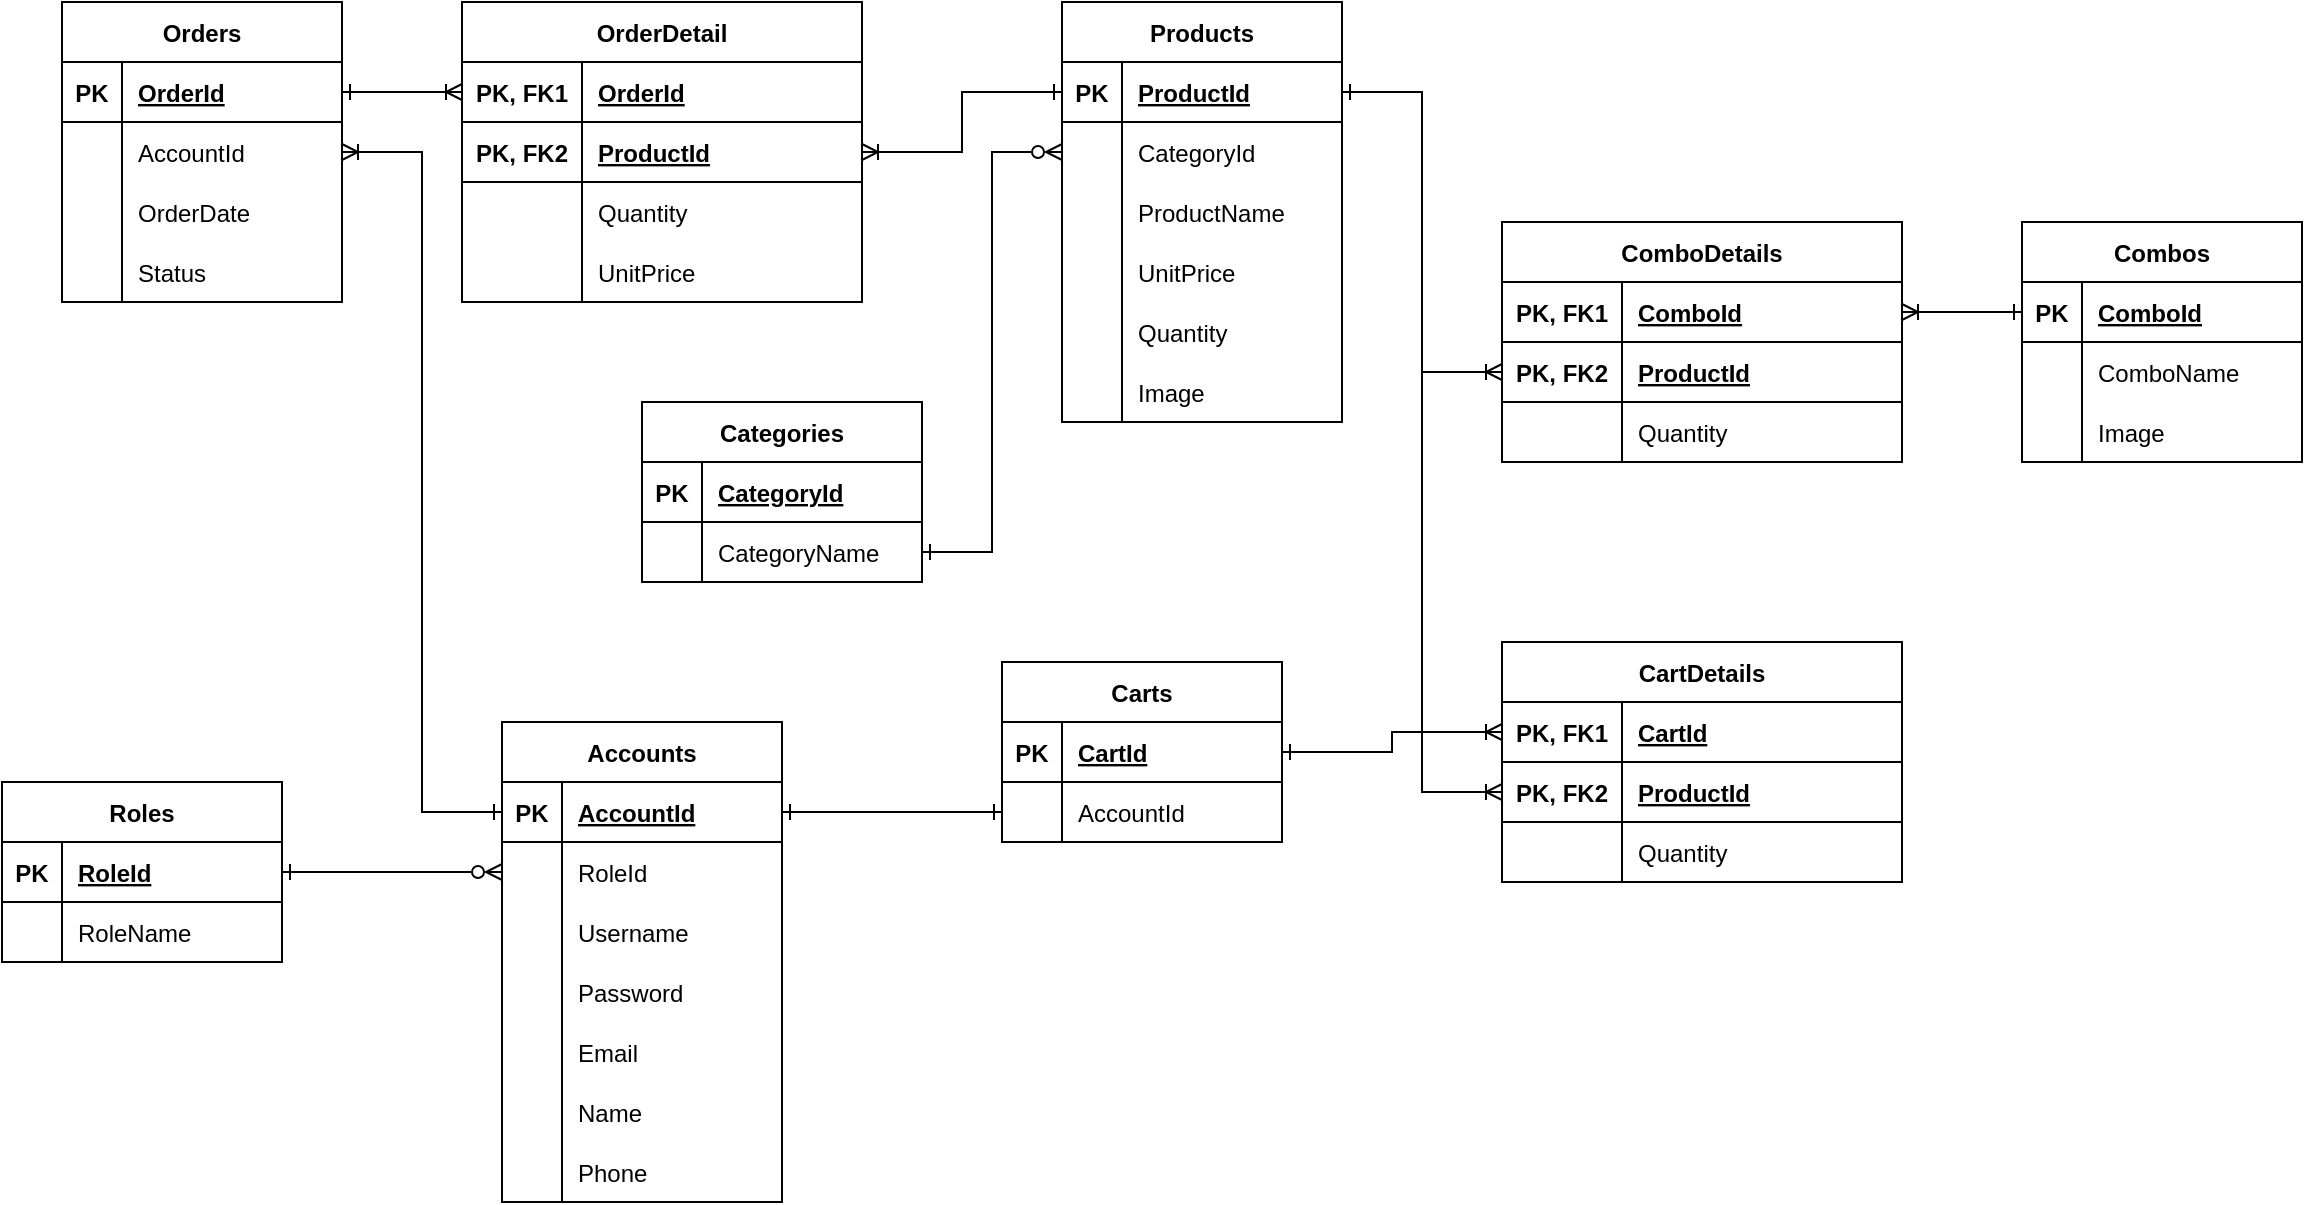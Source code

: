 <mxfile version="24.8.6" pages="2">
  <diagram id="R2lEEEUBdFMjLlhIrx00" name="Page-1">
    <mxGraphModel dx="1431" dy="619" grid="1" gridSize="10" guides="1" tooltips="1" connect="1" arrows="1" fold="1" page="1" pageScale="1" pageWidth="850" pageHeight="1100" math="0" shadow="0" extFonts="Permanent Marker^https://fonts.googleapis.com/css?family=Permanent+Marker">
      <root>
        <mxCell id="0" />
        <mxCell id="1" parent="0" />
        <mxCell id="C-vyLk0tnHw3VtMMgP7b-23" value="Accounts" style="shape=table;startSize=30;container=1;collapsible=1;childLayout=tableLayout;fixedRows=1;rowLines=0;fontStyle=1;align=center;resizeLast=1;" parent="1" vertex="1">
          <mxGeometry x="300" y="390" width="140" height="240" as="geometry" />
        </mxCell>
        <mxCell id="C-vyLk0tnHw3VtMMgP7b-24" value="" style="shape=partialRectangle;collapsible=0;dropTarget=0;pointerEvents=0;fillColor=none;points=[[0,0.5],[1,0.5]];portConstraint=eastwest;top=0;left=0;right=0;bottom=1;" parent="C-vyLk0tnHw3VtMMgP7b-23" vertex="1">
          <mxGeometry y="30" width="140" height="30" as="geometry" />
        </mxCell>
        <mxCell id="C-vyLk0tnHw3VtMMgP7b-25" value="PK" style="shape=partialRectangle;overflow=hidden;connectable=0;fillColor=none;top=0;left=0;bottom=0;right=0;fontStyle=1;" parent="C-vyLk0tnHw3VtMMgP7b-24" vertex="1">
          <mxGeometry width="30" height="30" as="geometry">
            <mxRectangle width="30" height="30" as="alternateBounds" />
          </mxGeometry>
        </mxCell>
        <mxCell id="C-vyLk0tnHw3VtMMgP7b-26" value="AccountId" style="shape=partialRectangle;overflow=hidden;connectable=0;fillColor=none;top=0;left=0;bottom=0;right=0;align=left;spacingLeft=6;fontStyle=5;" parent="C-vyLk0tnHw3VtMMgP7b-24" vertex="1">
          <mxGeometry x="30" width="110" height="30" as="geometry">
            <mxRectangle width="110" height="30" as="alternateBounds" />
          </mxGeometry>
        </mxCell>
        <mxCell id="C-vyLk0tnHw3VtMMgP7b-27" value="" style="shape=partialRectangle;collapsible=0;dropTarget=0;pointerEvents=0;fillColor=none;points=[[0,0.5],[1,0.5]];portConstraint=eastwest;top=0;left=0;right=0;bottom=0;" parent="C-vyLk0tnHw3VtMMgP7b-23" vertex="1">
          <mxGeometry y="60" width="140" height="30" as="geometry" />
        </mxCell>
        <mxCell id="C-vyLk0tnHw3VtMMgP7b-28" value="" style="shape=partialRectangle;overflow=hidden;connectable=0;fillColor=none;top=0;left=0;bottom=0;right=0;" parent="C-vyLk0tnHw3VtMMgP7b-27" vertex="1">
          <mxGeometry width="30" height="30" as="geometry">
            <mxRectangle width="30" height="30" as="alternateBounds" />
          </mxGeometry>
        </mxCell>
        <mxCell id="C-vyLk0tnHw3VtMMgP7b-29" value="RoleId" style="shape=partialRectangle;overflow=hidden;connectable=0;fillColor=none;top=0;left=0;bottom=0;right=0;align=left;spacingLeft=6;" parent="C-vyLk0tnHw3VtMMgP7b-27" vertex="1">
          <mxGeometry x="30" width="110" height="30" as="geometry">
            <mxRectangle width="110" height="30" as="alternateBounds" />
          </mxGeometry>
        </mxCell>
        <mxCell id="qBQ_qSM2v4TKF4U96kND-42" value="" style="shape=partialRectangle;collapsible=0;dropTarget=0;pointerEvents=0;fillColor=none;points=[[0,0.5],[1,0.5]];portConstraint=eastwest;top=0;left=0;right=0;bottom=0;" parent="C-vyLk0tnHw3VtMMgP7b-23" vertex="1">
          <mxGeometry y="90" width="140" height="30" as="geometry" />
        </mxCell>
        <mxCell id="qBQ_qSM2v4TKF4U96kND-43" value="" style="shape=partialRectangle;overflow=hidden;connectable=0;fillColor=none;top=0;left=0;bottom=0;right=0;" parent="qBQ_qSM2v4TKF4U96kND-42" vertex="1">
          <mxGeometry width="30" height="30" as="geometry">
            <mxRectangle width="30" height="30" as="alternateBounds" />
          </mxGeometry>
        </mxCell>
        <mxCell id="qBQ_qSM2v4TKF4U96kND-44" value="Username" style="shape=partialRectangle;overflow=hidden;connectable=0;fillColor=none;top=0;left=0;bottom=0;right=0;align=left;spacingLeft=6;" parent="qBQ_qSM2v4TKF4U96kND-42" vertex="1">
          <mxGeometry x="30" width="110" height="30" as="geometry">
            <mxRectangle width="110" height="30" as="alternateBounds" />
          </mxGeometry>
        </mxCell>
        <mxCell id="qBQ_qSM2v4TKF4U96kND-30" value="" style="shape=partialRectangle;collapsible=0;dropTarget=0;pointerEvents=0;fillColor=none;points=[[0,0.5],[1,0.5]];portConstraint=eastwest;top=0;left=0;right=0;bottom=0;" parent="C-vyLk0tnHw3VtMMgP7b-23" vertex="1">
          <mxGeometry y="120" width="140" height="30" as="geometry" />
        </mxCell>
        <mxCell id="qBQ_qSM2v4TKF4U96kND-31" value="" style="shape=partialRectangle;overflow=hidden;connectable=0;fillColor=none;top=0;left=0;bottom=0;right=0;" parent="qBQ_qSM2v4TKF4U96kND-30" vertex="1">
          <mxGeometry width="30" height="30" as="geometry">
            <mxRectangle width="30" height="30" as="alternateBounds" />
          </mxGeometry>
        </mxCell>
        <mxCell id="qBQ_qSM2v4TKF4U96kND-32" value="Password" style="shape=partialRectangle;overflow=hidden;connectable=0;fillColor=none;top=0;left=0;bottom=0;right=0;align=left;spacingLeft=6;" parent="qBQ_qSM2v4TKF4U96kND-30" vertex="1">
          <mxGeometry x="30" width="110" height="30" as="geometry">
            <mxRectangle width="110" height="30" as="alternateBounds" />
          </mxGeometry>
        </mxCell>
        <mxCell id="qBQ_qSM2v4TKF4U96kND-33" value="" style="shape=partialRectangle;collapsible=0;dropTarget=0;pointerEvents=0;fillColor=none;points=[[0,0.5],[1,0.5]];portConstraint=eastwest;top=0;left=0;right=0;bottom=0;" parent="C-vyLk0tnHw3VtMMgP7b-23" vertex="1">
          <mxGeometry y="150" width="140" height="30" as="geometry" />
        </mxCell>
        <mxCell id="qBQ_qSM2v4TKF4U96kND-34" value="" style="shape=partialRectangle;overflow=hidden;connectable=0;fillColor=none;top=0;left=0;bottom=0;right=0;" parent="qBQ_qSM2v4TKF4U96kND-33" vertex="1">
          <mxGeometry width="30" height="30" as="geometry">
            <mxRectangle width="30" height="30" as="alternateBounds" />
          </mxGeometry>
        </mxCell>
        <mxCell id="qBQ_qSM2v4TKF4U96kND-35" value="Email    " style="shape=partialRectangle;overflow=hidden;connectable=0;fillColor=none;top=0;left=0;bottom=0;right=0;align=left;spacingLeft=6;" parent="qBQ_qSM2v4TKF4U96kND-33" vertex="1">
          <mxGeometry x="30" width="110" height="30" as="geometry">
            <mxRectangle width="110" height="30" as="alternateBounds" />
          </mxGeometry>
        </mxCell>
        <mxCell id="qBQ_qSM2v4TKF4U96kND-36" value="" style="shape=partialRectangle;collapsible=0;dropTarget=0;pointerEvents=0;fillColor=none;points=[[0,0.5],[1,0.5]];portConstraint=eastwest;top=0;left=0;right=0;bottom=0;" parent="C-vyLk0tnHw3VtMMgP7b-23" vertex="1">
          <mxGeometry y="180" width="140" height="30" as="geometry" />
        </mxCell>
        <mxCell id="qBQ_qSM2v4TKF4U96kND-37" value="" style="shape=partialRectangle;overflow=hidden;connectable=0;fillColor=none;top=0;left=0;bottom=0;right=0;" parent="qBQ_qSM2v4TKF4U96kND-36" vertex="1">
          <mxGeometry width="30" height="30" as="geometry">
            <mxRectangle width="30" height="30" as="alternateBounds" />
          </mxGeometry>
        </mxCell>
        <mxCell id="qBQ_qSM2v4TKF4U96kND-38" value="Name" style="shape=partialRectangle;overflow=hidden;connectable=0;fillColor=none;top=0;left=0;bottom=0;right=0;align=left;spacingLeft=6;" parent="qBQ_qSM2v4TKF4U96kND-36" vertex="1">
          <mxGeometry x="30" width="110" height="30" as="geometry">
            <mxRectangle width="110" height="30" as="alternateBounds" />
          </mxGeometry>
        </mxCell>
        <mxCell id="qBQ_qSM2v4TKF4U96kND-39" value="" style="shape=partialRectangle;collapsible=0;dropTarget=0;pointerEvents=0;fillColor=none;points=[[0,0.5],[1,0.5]];portConstraint=eastwest;top=0;left=0;right=0;bottom=0;" parent="C-vyLk0tnHw3VtMMgP7b-23" vertex="1">
          <mxGeometry y="210" width="140" height="30" as="geometry" />
        </mxCell>
        <mxCell id="qBQ_qSM2v4TKF4U96kND-40" value="" style="shape=partialRectangle;overflow=hidden;connectable=0;fillColor=none;top=0;left=0;bottom=0;right=0;" parent="qBQ_qSM2v4TKF4U96kND-39" vertex="1">
          <mxGeometry width="30" height="30" as="geometry">
            <mxRectangle width="30" height="30" as="alternateBounds" />
          </mxGeometry>
        </mxCell>
        <mxCell id="qBQ_qSM2v4TKF4U96kND-41" value="Phone" style="shape=partialRectangle;overflow=hidden;connectable=0;fillColor=none;top=0;left=0;bottom=0;right=0;align=left;spacingLeft=6;" parent="qBQ_qSM2v4TKF4U96kND-39" vertex="1">
          <mxGeometry x="30" width="110" height="30" as="geometry">
            <mxRectangle width="110" height="30" as="alternateBounds" />
          </mxGeometry>
        </mxCell>
        <mxCell id="adjp0wf5KLuO-m7FtXmk-1" value="Roles" style="shape=table;startSize=30;container=1;collapsible=1;childLayout=tableLayout;fixedRows=1;rowLines=0;fontStyle=1;align=center;resizeLast=1;" parent="1" vertex="1">
          <mxGeometry x="50" y="420" width="140" height="90" as="geometry" />
        </mxCell>
        <mxCell id="adjp0wf5KLuO-m7FtXmk-2" value="" style="shape=partialRectangle;collapsible=0;dropTarget=0;pointerEvents=0;fillColor=none;points=[[0,0.5],[1,0.5]];portConstraint=eastwest;top=0;left=0;right=0;bottom=1;" parent="adjp0wf5KLuO-m7FtXmk-1" vertex="1">
          <mxGeometry y="30" width="140" height="30" as="geometry" />
        </mxCell>
        <mxCell id="adjp0wf5KLuO-m7FtXmk-3" value="PK" style="shape=partialRectangle;overflow=hidden;connectable=0;fillColor=none;top=0;left=0;bottom=0;right=0;fontStyle=1;" parent="adjp0wf5KLuO-m7FtXmk-2" vertex="1">
          <mxGeometry width="30" height="30" as="geometry">
            <mxRectangle width="30" height="30" as="alternateBounds" />
          </mxGeometry>
        </mxCell>
        <mxCell id="adjp0wf5KLuO-m7FtXmk-4" value="RoleId" style="shape=partialRectangle;overflow=hidden;connectable=0;fillColor=none;top=0;left=0;bottom=0;right=0;align=left;spacingLeft=6;fontStyle=5;" parent="adjp0wf5KLuO-m7FtXmk-2" vertex="1">
          <mxGeometry x="30" width="110" height="30" as="geometry">
            <mxRectangle width="110" height="30" as="alternateBounds" />
          </mxGeometry>
        </mxCell>
        <mxCell id="adjp0wf5KLuO-m7FtXmk-5" value="" style="shape=partialRectangle;collapsible=0;dropTarget=0;pointerEvents=0;fillColor=none;points=[[0,0.5],[1,0.5]];portConstraint=eastwest;top=0;left=0;right=0;bottom=0;" parent="adjp0wf5KLuO-m7FtXmk-1" vertex="1">
          <mxGeometry y="60" width="140" height="30" as="geometry" />
        </mxCell>
        <mxCell id="adjp0wf5KLuO-m7FtXmk-6" value="" style="shape=partialRectangle;overflow=hidden;connectable=0;fillColor=none;top=0;left=0;bottom=0;right=0;" parent="adjp0wf5KLuO-m7FtXmk-5" vertex="1">
          <mxGeometry width="30" height="30" as="geometry">
            <mxRectangle width="30" height="30" as="alternateBounds" />
          </mxGeometry>
        </mxCell>
        <mxCell id="adjp0wf5KLuO-m7FtXmk-7" value="RoleName" style="shape=partialRectangle;overflow=hidden;connectable=0;fillColor=none;top=0;left=0;bottom=0;right=0;align=left;spacingLeft=6;" parent="adjp0wf5KLuO-m7FtXmk-5" vertex="1">
          <mxGeometry x="30" width="110" height="30" as="geometry">
            <mxRectangle width="110" height="30" as="alternateBounds" />
          </mxGeometry>
        </mxCell>
        <mxCell id="qBQ_qSM2v4TKF4U96kND-45" style="edgeStyle=orthogonalEdgeStyle;rounded=0;orthogonalLoop=1;jettySize=auto;html=1;endArrow=ERzeroToMany;endFill=0;startArrow=ERone;startFill=0;" parent="1" source="adjp0wf5KLuO-m7FtXmk-2" target="C-vyLk0tnHw3VtMMgP7b-27" edge="1">
          <mxGeometry relative="1" as="geometry" />
        </mxCell>
        <mxCell id="qBQ_qSM2v4TKF4U96kND-46" value="Carts" style="shape=table;startSize=30;container=1;collapsible=1;childLayout=tableLayout;fixedRows=1;rowLines=0;fontStyle=1;align=center;resizeLast=1;" parent="1" vertex="1">
          <mxGeometry x="550" y="360" width="140" height="90" as="geometry" />
        </mxCell>
        <mxCell id="qBQ_qSM2v4TKF4U96kND-47" value="" style="shape=partialRectangle;collapsible=0;dropTarget=0;pointerEvents=0;fillColor=none;points=[[0,0.5],[1,0.5]];portConstraint=eastwest;top=0;left=0;right=0;bottom=1;" parent="qBQ_qSM2v4TKF4U96kND-46" vertex="1">
          <mxGeometry y="30" width="140" height="30" as="geometry" />
        </mxCell>
        <mxCell id="qBQ_qSM2v4TKF4U96kND-48" value="PK" style="shape=partialRectangle;overflow=hidden;connectable=0;fillColor=none;top=0;left=0;bottom=0;right=0;fontStyle=1;" parent="qBQ_qSM2v4TKF4U96kND-47" vertex="1">
          <mxGeometry width="30" height="30" as="geometry">
            <mxRectangle width="30" height="30" as="alternateBounds" />
          </mxGeometry>
        </mxCell>
        <mxCell id="qBQ_qSM2v4TKF4U96kND-49" value="CartId" style="shape=partialRectangle;overflow=hidden;connectable=0;fillColor=none;top=0;left=0;bottom=0;right=0;align=left;spacingLeft=6;fontStyle=5;" parent="qBQ_qSM2v4TKF4U96kND-47" vertex="1">
          <mxGeometry x="30" width="110" height="30" as="geometry">
            <mxRectangle width="110" height="30" as="alternateBounds" />
          </mxGeometry>
        </mxCell>
        <mxCell id="qBQ_qSM2v4TKF4U96kND-50" value="" style="shape=partialRectangle;collapsible=0;dropTarget=0;pointerEvents=0;fillColor=none;points=[[0,0.5],[1,0.5]];portConstraint=eastwest;top=0;left=0;right=0;bottom=0;" parent="qBQ_qSM2v4TKF4U96kND-46" vertex="1">
          <mxGeometry y="60" width="140" height="30" as="geometry" />
        </mxCell>
        <mxCell id="qBQ_qSM2v4TKF4U96kND-51" value="" style="shape=partialRectangle;overflow=hidden;connectable=0;fillColor=none;top=0;left=0;bottom=0;right=0;" parent="qBQ_qSM2v4TKF4U96kND-50" vertex="1">
          <mxGeometry width="30" height="30" as="geometry">
            <mxRectangle width="30" height="30" as="alternateBounds" />
          </mxGeometry>
        </mxCell>
        <mxCell id="qBQ_qSM2v4TKF4U96kND-52" value="AccountId" style="shape=partialRectangle;overflow=hidden;connectable=0;fillColor=none;top=0;left=0;bottom=0;right=0;align=left;spacingLeft=6;" parent="qBQ_qSM2v4TKF4U96kND-50" vertex="1">
          <mxGeometry x="30" width="110" height="30" as="geometry">
            <mxRectangle width="110" height="30" as="alternateBounds" />
          </mxGeometry>
        </mxCell>
        <mxCell id="qBQ_qSM2v4TKF4U96kND-59" style="edgeStyle=orthogonalEdgeStyle;rounded=0;orthogonalLoop=1;jettySize=auto;html=1;startArrow=ERone;startFill=0;endArrow=ERone;endFill=0;" parent="1" source="C-vyLk0tnHw3VtMMgP7b-24" target="qBQ_qSM2v4TKF4U96kND-50" edge="1">
          <mxGeometry relative="1" as="geometry" />
        </mxCell>
        <mxCell id="qBQ_qSM2v4TKF4U96kND-60" value="CartDetails" style="shape=table;startSize=30;container=1;collapsible=1;childLayout=tableLayout;fixedRows=1;rowLines=0;fontStyle=1;align=center;resizeLast=1;" parent="1" vertex="1">
          <mxGeometry x="800" y="350" width="200" height="120" as="geometry" />
        </mxCell>
        <mxCell id="qBQ_qSM2v4TKF4U96kND-61" value="" style="shape=partialRectangle;collapsible=0;dropTarget=0;pointerEvents=0;fillColor=none;points=[[0,0.5],[1,0.5]];portConstraint=eastwest;top=0;left=0;right=0;bottom=1;" parent="qBQ_qSM2v4TKF4U96kND-60" vertex="1">
          <mxGeometry y="30" width="200" height="30" as="geometry" />
        </mxCell>
        <mxCell id="qBQ_qSM2v4TKF4U96kND-62" value="PK, FK1" style="shape=partialRectangle;overflow=hidden;connectable=0;fillColor=none;top=0;left=0;bottom=0;right=0;fontStyle=1;" parent="qBQ_qSM2v4TKF4U96kND-61" vertex="1">
          <mxGeometry width="60" height="30" as="geometry">
            <mxRectangle width="60" height="30" as="alternateBounds" />
          </mxGeometry>
        </mxCell>
        <mxCell id="qBQ_qSM2v4TKF4U96kND-63" value="CartId" style="shape=partialRectangle;overflow=hidden;connectable=0;fillColor=none;top=0;left=0;bottom=0;right=0;align=left;spacingLeft=6;fontStyle=5;" parent="qBQ_qSM2v4TKF4U96kND-61" vertex="1">
          <mxGeometry x="60" width="140" height="30" as="geometry">
            <mxRectangle width="140" height="30" as="alternateBounds" />
          </mxGeometry>
        </mxCell>
        <mxCell id="qBQ_qSM2v4TKF4U96kND-118" value="" style="shape=partialRectangle;collapsible=0;dropTarget=0;pointerEvents=0;fillColor=none;points=[[0,0.5],[1,0.5]];portConstraint=eastwest;top=0;left=0;right=0;bottom=1;" parent="qBQ_qSM2v4TKF4U96kND-60" vertex="1">
          <mxGeometry y="60" width="200" height="30" as="geometry" />
        </mxCell>
        <mxCell id="qBQ_qSM2v4TKF4U96kND-119" value="PK, FK2" style="shape=partialRectangle;overflow=hidden;connectable=0;fillColor=none;top=0;left=0;bottom=0;right=0;fontStyle=1;" parent="qBQ_qSM2v4TKF4U96kND-118" vertex="1">
          <mxGeometry width="60" height="30" as="geometry">
            <mxRectangle width="60" height="30" as="alternateBounds" />
          </mxGeometry>
        </mxCell>
        <mxCell id="qBQ_qSM2v4TKF4U96kND-120" value="ProductId" style="shape=partialRectangle;overflow=hidden;connectable=0;fillColor=none;top=0;left=0;bottom=0;right=0;align=left;spacingLeft=6;fontStyle=5;" parent="qBQ_qSM2v4TKF4U96kND-118" vertex="1">
          <mxGeometry x="60" width="140" height="30" as="geometry">
            <mxRectangle width="140" height="30" as="alternateBounds" />
          </mxGeometry>
        </mxCell>
        <mxCell id="qBQ_qSM2v4TKF4U96kND-64" value="" style="shape=partialRectangle;collapsible=0;dropTarget=0;pointerEvents=0;fillColor=none;points=[[0,0.5],[1,0.5]];portConstraint=eastwest;top=0;left=0;right=0;bottom=0;" parent="qBQ_qSM2v4TKF4U96kND-60" vertex="1">
          <mxGeometry y="90" width="200" height="30" as="geometry" />
        </mxCell>
        <mxCell id="qBQ_qSM2v4TKF4U96kND-65" value="" style="shape=partialRectangle;overflow=hidden;connectable=0;fillColor=none;top=0;left=0;bottom=0;right=0;strokeColor=inherit;" parent="qBQ_qSM2v4TKF4U96kND-64" vertex="1">
          <mxGeometry width="60" height="30" as="geometry">
            <mxRectangle width="60" height="30" as="alternateBounds" />
          </mxGeometry>
        </mxCell>
        <mxCell id="qBQ_qSM2v4TKF4U96kND-66" value="Quantity" style="shape=partialRectangle;overflow=hidden;connectable=0;fillColor=none;top=0;left=0;bottom=0;right=0;align=left;spacingLeft=6;strokeColor=inherit;" parent="qBQ_qSM2v4TKF4U96kND-64" vertex="1">
          <mxGeometry x="60" width="140" height="30" as="geometry">
            <mxRectangle width="140" height="30" as="alternateBounds" />
          </mxGeometry>
        </mxCell>
        <mxCell id="qBQ_qSM2v4TKF4U96kND-73" value="Products" style="shape=table;startSize=30;container=1;collapsible=1;childLayout=tableLayout;fixedRows=1;rowLines=0;fontStyle=1;align=center;resizeLast=1;" parent="1" vertex="1">
          <mxGeometry x="580" y="30" width="140" height="210" as="geometry" />
        </mxCell>
        <mxCell id="qBQ_qSM2v4TKF4U96kND-74" value="" style="shape=partialRectangle;collapsible=0;dropTarget=0;pointerEvents=0;fillColor=none;points=[[0,0.5],[1,0.5]];portConstraint=eastwest;top=0;left=0;right=0;bottom=1;" parent="qBQ_qSM2v4TKF4U96kND-73" vertex="1">
          <mxGeometry y="30" width="140" height="30" as="geometry" />
        </mxCell>
        <mxCell id="qBQ_qSM2v4TKF4U96kND-75" value="PK" style="shape=partialRectangle;overflow=hidden;connectable=0;fillColor=none;top=0;left=0;bottom=0;right=0;fontStyle=1;" parent="qBQ_qSM2v4TKF4U96kND-74" vertex="1">
          <mxGeometry width="30" height="30" as="geometry">
            <mxRectangle width="30" height="30" as="alternateBounds" />
          </mxGeometry>
        </mxCell>
        <mxCell id="qBQ_qSM2v4TKF4U96kND-76" value="ProductId" style="shape=partialRectangle;overflow=hidden;connectable=0;fillColor=none;top=0;left=0;bottom=0;right=0;align=left;spacingLeft=6;fontStyle=5;" parent="qBQ_qSM2v4TKF4U96kND-74" vertex="1">
          <mxGeometry x="30" width="110" height="30" as="geometry">
            <mxRectangle width="110" height="30" as="alternateBounds" />
          </mxGeometry>
        </mxCell>
        <mxCell id="qBQ_qSM2v4TKF4U96kND-77" value="" style="shape=partialRectangle;collapsible=0;dropTarget=0;pointerEvents=0;fillColor=none;points=[[0,0.5],[1,0.5]];portConstraint=eastwest;top=0;left=0;right=0;bottom=0;" parent="qBQ_qSM2v4TKF4U96kND-73" vertex="1">
          <mxGeometry y="60" width="140" height="30" as="geometry" />
        </mxCell>
        <mxCell id="qBQ_qSM2v4TKF4U96kND-78" value="" style="shape=partialRectangle;overflow=hidden;connectable=0;fillColor=none;top=0;left=0;bottom=0;right=0;" parent="qBQ_qSM2v4TKF4U96kND-77" vertex="1">
          <mxGeometry width="30" height="30" as="geometry">
            <mxRectangle width="30" height="30" as="alternateBounds" />
          </mxGeometry>
        </mxCell>
        <mxCell id="qBQ_qSM2v4TKF4U96kND-79" value="CategoryId" style="shape=partialRectangle;overflow=hidden;connectable=0;fillColor=none;top=0;left=0;bottom=0;right=0;align=left;spacingLeft=6;" parent="qBQ_qSM2v4TKF4U96kND-77" vertex="1">
          <mxGeometry x="30" width="110" height="30" as="geometry">
            <mxRectangle width="110" height="30" as="alternateBounds" />
          </mxGeometry>
        </mxCell>
        <mxCell id="qBQ_qSM2v4TKF4U96kND-98" value="" style="shape=partialRectangle;collapsible=0;dropTarget=0;pointerEvents=0;fillColor=none;points=[[0,0.5],[1,0.5]];portConstraint=eastwest;top=0;left=0;right=0;bottom=0;" parent="qBQ_qSM2v4TKF4U96kND-73" vertex="1">
          <mxGeometry y="90" width="140" height="30" as="geometry" />
        </mxCell>
        <mxCell id="qBQ_qSM2v4TKF4U96kND-99" value="" style="shape=partialRectangle;overflow=hidden;connectable=0;fillColor=none;top=0;left=0;bottom=0;right=0;" parent="qBQ_qSM2v4TKF4U96kND-98" vertex="1">
          <mxGeometry width="30" height="30" as="geometry">
            <mxRectangle width="30" height="30" as="alternateBounds" />
          </mxGeometry>
        </mxCell>
        <mxCell id="qBQ_qSM2v4TKF4U96kND-100" value="ProductName" style="shape=partialRectangle;overflow=hidden;connectable=0;fillColor=none;top=0;left=0;bottom=0;right=0;align=left;spacingLeft=6;" parent="qBQ_qSM2v4TKF4U96kND-98" vertex="1">
          <mxGeometry x="30" width="110" height="30" as="geometry">
            <mxRectangle width="110" height="30" as="alternateBounds" />
          </mxGeometry>
        </mxCell>
        <mxCell id="qBQ_qSM2v4TKF4U96kND-86" value="" style="shape=partialRectangle;collapsible=0;dropTarget=0;pointerEvents=0;fillColor=none;points=[[0,0.5],[1,0.5]];portConstraint=eastwest;top=0;left=0;right=0;bottom=0;" parent="qBQ_qSM2v4TKF4U96kND-73" vertex="1">
          <mxGeometry y="120" width="140" height="30" as="geometry" />
        </mxCell>
        <mxCell id="qBQ_qSM2v4TKF4U96kND-87" value="" style="shape=partialRectangle;overflow=hidden;connectable=0;fillColor=none;top=0;left=0;bottom=0;right=0;" parent="qBQ_qSM2v4TKF4U96kND-86" vertex="1">
          <mxGeometry width="30" height="30" as="geometry">
            <mxRectangle width="30" height="30" as="alternateBounds" />
          </mxGeometry>
        </mxCell>
        <mxCell id="qBQ_qSM2v4TKF4U96kND-88" value="UnitPrice" style="shape=partialRectangle;overflow=hidden;connectable=0;fillColor=none;top=0;left=0;bottom=0;right=0;align=left;spacingLeft=6;" parent="qBQ_qSM2v4TKF4U96kND-86" vertex="1">
          <mxGeometry x="30" width="110" height="30" as="geometry">
            <mxRectangle width="110" height="30" as="alternateBounds" />
          </mxGeometry>
        </mxCell>
        <mxCell id="qBQ_qSM2v4TKF4U96kND-89" value="" style="shape=partialRectangle;collapsible=0;dropTarget=0;pointerEvents=0;fillColor=none;points=[[0,0.5],[1,0.5]];portConstraint=eastwest;top=0;left=0;right=0;bottom=0;" parent="qBQ_qSM2v4TKF4U96kND-73" vertex="1">
          <mxGeometry y="150" width="140" height="30" as="geometry" />
        </mxCell>
        <mxCell id="qBQ_qSM2v4TKF4U96kND-90" value="" style="shape=partialRectangle;overflow=hidden;connectable=0;fillColor=none;top=0;left=0;bottom=0;right=0;" parent="qBQ_qSM2v4TKF4U96kND-89" vertex="1">
          <mxGeometry width="30" height="30" as="geometry">
            <mxRectangle width="30" height="30" as="alternateBounds" />
          </mxGeometry>
        </mxCell>
        <mxCell id="qBQ_qSM2v4TKF4U96kND-91" value="Quantity" style="shape=partialRectangle;overflow=hidden;connectable=0;fillColor=none;top=0;left=0;bottom=0;right=0;align=left;spacingLeft=6;" parent="qBQ_qSM2v4TKF4U96kND-89" vertex="1">
          <mxGeometry x="30" width="110" height="30" as="geometry">
            <mxRectangle width="110" height="30" as="alternateBounds" />
          </mxGeometry>
        </mxCell>
        <mxCell id="qBQ_qSM2v4TKF4U96kND-92" value="" style="shape=partialRectangle;collapsible=0;dropTarget=0;pointerEvents=0;fillColor=none;points=[[0,0.5],[1,0.5]];portConstraint=eastwest;top=0;left=0;right=0;bottom=0;" parent="qBQ_qSM2v4TKF4U96kND-73" vertex="1">
          <mxGeometry y="180" width="140" height="30" as="geometry" />
        </mxCell>
        <mxCell id="qBQ_qSM2v4TKF4U96kND-93" value="" style="shape=partialRectangle;overflow=hidden;connectable=0;fillColor=none;top=0;left=0;bottom=0;right=0;" parent="qBQ_qSM2v4TKF4U96kND-92" vertex="1">
          <mxGeometry width="30" height="30" as="geometry">
            <mxRectangle width="30" height="30" as="alternateBounds" />
          </mxGeometry>
        </mxCell>
        <mxCell id="qBQ_qSM2v4TKF4U96kND-94" value="Image" style="shape=partialRectangle;overflow=hidden;connectable=0;fillColor=none;top=0;left=0;bottom=0;right=0;align=left;spacingLeft=6;" parent="qBQ_qSM2v4TKF4U96kND-92" vertex="1">
          <mxGeometry x="30" width="110" height="30" as="geometry">
            <mxRectangle width="110" height="30" as="alternateBounds" />
          </mxGeometry>
        </mxCell>
        <mxCell id="qBQ_qSM2v4TKF4U96kND-101" value="Categories" style="shape=table;startSize=30;container=1;collapsible=1;childLayout=tableLayout;fixedRows=1;rowLines=0;fontStyle=1;align=center;resizeLast=1;" parent="1" vertex="1">
          <mxGeometry x="370" y="230" width="140" height="90" as="geometry" />
        </mxCell>
        <mxCell id="qBQ_qSM2v4TKF4U96kND-102" value="" style="shape=partialRectangle;collapsible=0;dropTarget=0;pointerEvents=0;fillColor=none;points=[[0,0.5],[1,0.5]];portConstraint=eastwest;top=0;left=0;right=0;bottom=1;" parent="qBQ_qSM2v4TKF4U96kND-101" vertex="1">
          <mxGeometry y="30" width="140" height="30" as="geometry" />
        </mxCell>
        <mxCell id="qBQ_qSM2v4TKF4U96kND-103" value="PK" style="shape=partialRectangle;overflow=hidden;connectable=0;fillColor=none;top=0;left=0;bottom=0;right=0;fontStyle=1;" parent="qBQ_qSM2v4TKF4U96kND-102" vertex="1">
          <mxGeometry width="30" height="30" as="geometry">
            <mxRectangle width="30" height="30" as="alternateBounds" />
          </mxGeometry>
        </mxCell>
        <mxCell id="qBQ_qSM2v4TKF4U96kND-104" value="CategoryId" style="shape=partialRectangle;overflow=hidden;connectable=0;fillColor=none;top=0;left=0;bottom=0;right=0;align=left;spacingLeft=6;fontStyle=5;" parent="qBQ_qSM2v4TKF4U96kND-102" vertex="1">
          <mxGeometry x="30" width="110" height="30" as="geometry">
            <mxRectangle width="110" height="30" as="alternateBounds" />
          </mxGeometry>
        </mxCell>
        <mxCell id="qBQ_qSM2v4TKF4U96kND-105" value="" style="shape=partialRectangle;collapsible=0;dropTarget=0;pointerEvents=0;fillColor=none;points=[[0,0.5],[1,0.5]];portConstraint=eastwest;top=0;left=0;right=0;bottom=0;" parent="qBQ_qSM2v4TKF4U96kND-101" vertex="1">
          <mxGeometry y="60" width="140" height="30" as="geometry" />
        </mxCell>
        <mxCell id="qBQ_qSM2v4TKF4U96kND-106" value="" style="shape=partialRectangle;overflow=hidden;connectable=0;fillColor=none;top=0;left=0;bottom=0;right=0;" parent="qBQ_qSM2v4TKF4U96kND-105" vertex="1">
          <mxGeometry width="30" height="30" as="geometry">
            <mxRectangle width="30" height="30" as="alternateBounds" />
          </mxGeometry>
        </mxCell>
        <mxCell id="qBQ_qSM2v4TKF4U96kND-107" value="CategoryName" style="shape=partialRectangle;overflow=hidden;connectable=0;fillColor=none;top=0;left=0;bottom=0;right=0;align=left;spacingLeft=6;" parent="qBQ_qSM2v4TKF4U96kND-105" vertex="1">
          <mxGeometry x="30" width="110" height="30" as="geometry">
            <mxRectangle width="110" height="30" as="alternateBounds" />
          </mxGeometry>
        </mxCell>
        <mxCell id="qBQ_qSM2v4TKF4U96kND-114" style="edgeStyle=orthogonalEdgeStyle;rounded=0;orthogonalLoop=1;jettySize=auto;html=1;startArrow=ERone;startFill=0;endArrow=ERzeroToMany;endFill=0;" parent="1" source="qBQ_qSM2v4TKF4U96kND-105" target="qBQ_qSM2v4TKF4U96kND-77" edge="1">
          <mxGeometry relative="1" as="geometry" />
        </mxCell>
        <mxCell id="qBQ_qSM2v4TKF4U96kND-121" style="edgeStyle=orthogonalEdgeStyle;rounded=0;orthogonalLoop=1;jettySize=auto;html=1;startArrow=ERone;startFill=0;endArrow=ERoneToMany;endFill=0;" parent="1" source="qBQ_qSM2v4TKF4U96kND-74" target="qBQ_qSM2v4TKF4U96kND-118" edge="1">
          <mxGeometry relative="1" as="geometry" />
        </mxCell>
        <mxCell id="qBQ_qSM2v4TKF4U96kND-122" style="edgeStyle=orthogonalEdgeStyle;rounded=0;orthogonalLoop=1;jettySize=auto;html=1;startArrow=ERone;startFill=0;endArrow=ERoneToMany;endFill=0;exitX=1;exitY=0.5;exitDx=0;exitDy=0;" parent="1" source="qBQ_qSM2v4TKF4U96kND-47" target="qBQ_qSM2v4TKF4U96kND-61" edge="1">
          <mxGeometry relative="1" as="geometry" />
        </mxCell>
        <mxCell id="qBQ_qSM2v4TKF4U96kND-123" value="Orders" style="shape=table;startSize=30;container=1;collapsible=1;childLayout=tableLayout;fixedRows=1;rowLines=0;fontStyle=1;align=center;resizeLast=1;" parent="1" vertex="1">
          <mxGeometry x="80" y="30" width="140" height="150" as="geometry" />
        </mxCell>
        <mxCell id="qBQ_qSM2v4TKF4U96kND-124" value="" style="shape=partialRectangle;collapsible=0;dropTarget=0;pointerEvents=0;fillColor=none;points=[[0,0.5],[1,0.5]];portConstraint=eastwest;top=0;left=0;right=0;bottom=1;" parent="qBQ_qSM2v4TKF4U96kND-123" vertex="1">
          <mxGeometry y="30" width="140" height="30" as="geometry" />
        </mxCell>
        <mxCell id="qBQ_qSM2v4TKF4U96kND-125" value="PK" style="shape=partialRectangle;overflow=hidden;connectable=0;fillColor=none;top=0;left=0;bottom=0;right=0;fontStyle=1;" parent="qBQ_qSM2v4TKF4U96kND-124" vertex="1">
          <mxGeometry width="30" height="30" as="geometry">
            <mxRectangle width="30" height="30" as="alternateBounds" />
          </mxGeometry>
        </mxCell>
        <mxCell id="qBQ_qSM2v4TKF4U96kND-126" value="OrderId" style="shape=partialRectangle;overflow=hidden;connectable=0;fillColor=none;top=0;left=0;bottom=0;right=0;align=left;spacingLeft=6;fontStyle=5;" parent="qBQ_qSM2v4TKF4U96kND-124" vertex="1">
          <mxGeometry x="30" width="110" height="30" as="geometry">
            <mxRectangle width="110" height="30" as="alternateBounds" />
          </mxGeometry>
        </mxCell>
        <mxCell id="qBQ_qSM2v4TKF4U96kND-127" value="" style="shape=partialRectangle;collapsible=0;dropTarget=0;pointerEvents=0;fillColor=none;points=[[0,0.5],[1,0.5]];portConstraint=eastwest;top=0;left=0;right=0;bottom=0;" parent="qBQ_qSM2v4TKF4U96kND-123" vertex="1">
          <mxGeometry y="60" width="140" height="30" as="geometry" />
        </mxCell>
        <mxCell id="qBQ_qSM2v4TKF4U96kND-128" value="" style="shape=partialRectangle;overflow=hidden;connectable=0;fillColor=none;top=0;left=0;bottom=0;right=0;" parent="qBQ_qSM2v4TKF4U96kND-127" vertex="1">
          <mxGeometry width="30" height="30" as="geometry">
            <mxRectangle width="30" height="30" as="alternateBounds" />
          </mxGeometry>
        </mxCell>
        <mxCell id="qBQ_qSM2v4TKF4U96kND-129" value="AccountId" style="shape=partialRectangle;overflow=hidden;connectable=0;fillColor=none;top=0;left=0;bottom=0;right=0;align=left;spacingLeft=6;" parent="qBQ_qSM2v4TKF4U96kND-127" vertex="1">
          <mxGeometry x="30" width="110" height="30" as="geometry">
            <mxRectangle width="110" height="30" as="alternateBounds" />
          </mxGeometry>
        </mxCell>
        <mxCell id="qBQ_qSM2v4TKF4U96kND-139" value="" style="shape=partialRectangle;collapsible=0;dropTarget=0;pointerEvents=0;fillColor=none;points=[[0,0.5],[1,0.5]];portConstraint=eastwest;top=0;left=0;right=0;bottom=0;" parent="qBQ_qSM2v4TKF4U96kND-123" vertex="1">
          <mxGeometry y="90" width="140" height="30" as="geometry" />
        </mxCell>
        <mxCell id="qBQ_qSM2v4TKF4U96kND-140" value="" style="shape=partialRectangle;overflow=hidden;connectable=0;fillColor=none;top=0;left=0;bottom=0;right=0;" parent="qBQ_qSM2v4TKF4U96kND-139" vertex="1">
          <mxGeometry width="30" height="30" as="geometry">
            <mxRectangle width="30" height="30" as="alternateBounds" />
          </mxGeometry>
        </mxCell>
        <mxCell id="qBQ_qSM2v4TKF4U96kND-141" value="OrderDate" style="shape=partialRectangle;overflow=hidden;connectable=0;fillColor=none;top=0;left=0;bottom=0;right=0;align=left;spacingLeft=6;" parent="qBQ_qSM2v4TKF4U96kND-139" vertex="1">
          <mxGeometry x="30" width="110" height="30" as="geometry">
            <mxRectangle width="110" height="30" as="alternateBounds" />
          </mxGeometry>
        </mxCell>
        <mxCell id="qBQ_qSM2v4TKF4U96kND-151" value="" style="shape=partialRectangle;collapsible=0;dropTarget=0;pointerEvents=0;fillColor=none;points=[[0,0.5],[1,0.5]];portConstraint=eastwest;top=0;left=0;right=0;bottom=0;" parent="qBQ_qSM2v4TKF4U96kND-123" vertex="1">
          <mxGeometry y="120" width="140" height="30" as="geometry" />
        </mxCell>
        <mxCell id="qBQ_qSM2v4TKF4U96kND-152" value="" style="shape=partialRectangle;overflow=hidden;connectable=0;fillColor=none;top=0;left=0;bottom=0;right=0;" parent="qBQ_qSM2v4TKF4U96kND-151" vertex="1">
          <mxGeometry width="30" height="30" as="geometry">
            <mxRectangle width="30" height="30" as="alternateBounds" />
          </mxGeometry>
        </mxCell>
        <mxCell id="qBQ_qSM2v4TKF4U96kND-153" value="Status" style="shape=partialRectangle;overflow=hidden;connectable=0;fillColor=none;top=0;left=0;bottom=0;right=0;align=left;spacingLeft=6;" parent="qBQ_qSM2v4TKF4U96kND-151" vertex="1">
          <mxGeometry x="30" width="110" height="30" as="geometry">
            <mxRectangle width="110" height="30" as="alternateBounds" />
          </mxGeometry>
        </mxCell>
        <mxCell id="qBQ_qSM2v4TKF4U96kND-154" style="edgeStyle=orthogonalEdgeStyle;rounded=0;orthogonalLoop=1;jettySize=auto;html=1;startArrow=ERone;startFill=0;endArrow=ERoneToMany;endFill=0;" parent="1" source="C-vyLk0tnHw3VtMMgP7b-24" target="qBQ_qSM2v4TKF4U96kND-127" edge="1">
          <mxGeometry relative="1" as="geometry" />
        </mxCell>
        <mxCell id="qBQ_qSM2v4TKF4U96kND-155" value="OrderDetail" style="shape=table;startSize=30;container=1;collapsible=1;childLayout=tableLayout;fixedRows=1;rowLines=0;fontStyle=1;align=center;resizeLast=1;" parent="1" vertex="1">
          <mxGeometry x="280" y="30" width="200" height="150" as="geometry" />
        </mxCell>
        <mxCell id="qBQ_qSM2v4TKF4U96kND-156" value="" style="shape=partialRectangle;collapsible=0;dropTarget=0;pointerEvents=0;fillColor=none;points=[[0,0.5],[1,0.5]];portConstraint=eastwest;top=0;left=0;right=0;bottom=1;" parent="qBQ_qSM2v4TKF4U96kND-155" vertex="1">
          <mxGeometry y="30" width="200" height="30" as="geometry" />
        </mxCell>
        <mxCell id="qBQ_qSM2v4TKF4U96kND-157" value="PK, FK1" style="shape=partialRectangle;overflow=hidden;connectable=0;fillColor=none;top=0;left=0;bottom=0;right=0;fontStyle=1;" parent="qBQ_qSM2v4TKF4U96kND-156" vertex="1">
          <mxGeometry width="60" height="30" as="geometry">
            <mxRectangle width="60" height="30" as="alternateBounds" />
          </mxGeometry>
        </mxCell>
        <mxCell id="qBQ_qSM2v4TKF4U96kND-158" value="OrderId" style="shape=partialRectangle;overflow=hidden;connectable=0;fillColor=none;top=0;left=0;bottom=0;right=0;align=left;spacingLeft=6;fontStyle=5;" parent="qBQ_qSM2v4TKF4U96kND-156" vertex="1">
          <mxGeometry x="60" width="140" height="30" as="geometry">
            <mxRectangle width="140" height="30" as="alternateBounds" />
          </mxGeometry>
        </mxCell>
        <mxCell id="qBQ_qSM2v4TKF4U96kND-159" value="" style="shape=partialRectangle;collapsible=0;dropTarget=0;pointerEvents=0;fillColor=none;points=[[0,0.5],[1,0.5]];portConstraint=eastwest;top=0;left=0;right=0;bottom=1;" parent="qBQ_qSM2v4TKF4U96kND-155" vertex="1">
          <mxGeometry y="60" width="200" height="30" as="geometry" />
        </mxCell>
        <mxCell id="qBQ_qSM2v4TKF4U96kND-160" value="PK, FK2" style="shape=partialRectangle;overflow=hidden;connectable=0;fillColor=none;top=0;left=0;bottom=0;right=0;fontStyle=1;" parent="qBQ_qSM2v4TKF4U96kND-159" vertex="1">
          <mxGeometry width="60" height="30" as="geometry">
            <mxRectangle width="60" height="30" as="alternateBounds" />
          </mxGeometry>
        </mxCell>
        <mxCell id="qBQ_qSM2v4TKF4U96kND-161" value="ProductId" style="shape=partialRectangle;overflow=hidden;connectable=0;fillColor=none;top=0;left=0;bottom=0;right=0;align=left;spacingLeft=6;fontStyle=5;" parent="qBQ_qSM2v4TKF4U96kND-159" vertex="1">
          <mxGeometry x="60" width="140" height="30" as="geometry">
            <mxRectangle width="140" height="30" as="alternateBounds" />
          </mxGeometry>
        </mxCell>
        <mxCell id="qBQ_qSM2v4TKF4U96kND-162" value="" style="shape=partialRectangle;collapsible=0;dropTarget=0;pointerEvents=0;fillColor=none;points=[[0,0.5],[1,0.5]];portConstraint=eastwest;top=0;left=0;right=0;bottom=0;" parent="qBQ_qSM2v4TKF4U96kND-155" vertex="1">
          <mxGeometry y="90" width="200" height="30" as="geometry" />
        </mxCell>
        <mxCell id="qBQ_qSM2v4TKF4U96kND-163" value="" style="shape=partialRectangle;overflow=hidden;connectable=0;fillColor=none;top=0;left=0;bottom=0;right=0;strokeColor=inherit;" parent="qBQ_qSM2v4TKF4U96kND-162" vertex="1">
          <mxGeometry width="60" height="30" as="geometry">
            <mxRectangle width="60" height="30" as="alternateBounds" />
          </mxGeometry>
        </mxCell>
        <mxCell id="qBQ_qSM2v4TKF4U96kND-164" value="Quantity" style="shape=partialRectangle;overflow=hidden;connectable=0;fillColor=none;top=0;left=0;bottom=0;right=0;align=left;spacingLeft=6;strokeColor=inherit;" parent="qBQ_qSM2v4TKF4U96kND-162" vertex="1">
          <mxGeometry x="60" width="140" height="30" as="geometry">
            <mxRectangle width="140" height="30" as="alternateBounds" />
          </mxGeometry>
        </mxCell>
        <mxCell id="qBQ_qSM2v4TKF4U96kND-171" value="" style="shape=partialRectangle;collapsible=0;dropTarget=0;pointerEvents=0;fillColor=none;points=[[0,0.5],[1,0.5]];portConstraint=eastwest;top=0;left=0;right=0;bottom=0;" parent="qBQ_qSM2v4TKF4U96kND-155" vertex="1">
          <mxGeometry y="120" width="200" height="30" as="geometry" />
        </mxCell>
        <mxCell id="qBQ_qSM2v4TKF4U96kND-172" value="" style="shape=partialRectangle;overflow=hidden;connectable=0;fillColor=none;top=0;left=0;bottom=0;right=0;strokeColor=inherit;" parent="qBQ_qSM2v4TKF4U96kND-171" vertex="1">
          <mxGeometry width="60" height="30" as="geometry">
            <mxRectangle width="60" height="30" as="alternateBounds" />
          </mxGeometry>
        </mxCell>
        <mxCell id="qBQ_qSM2v4TKF4U96kND-173" value="UnitPrice" style="shape=partialRectangle;overflow=hidden;connectable=0;fillColor=none;top=0;left=0;bottom=0;right=0;align=left;spacingLeft=6;strokeColor=inherit;" parent="qBQ_qSM2v4TKF4U96kND-171" vertex="1">
          <mxGeometry x="60" width="140" height="30" as="geometry">
            <mxRectangle width="140" height="30" as="alternateBounds" />
          </mxGeometry>
        </mxCell>
        <mxCell id="qBQ_qSM2v4TKF4U96kND-176" style="edgeStyle=orthogonalEdgeStyle;rounded=0;orthogonalLoop=1;jettySize=auto;html=1;startArrow=ERone;startFill=0;endArrow=ERoneToMany;endFill=0;" parent="1" source="qBQ_qSM2v4TKF4U96kND-74" target="qBQ_qSM2v4TKF4U96kND-159" edge="1">
          <mxGeometry relative="1" as="geometry" />
        </mxCell>
        <mxCell id="qBQ_qSM2v4TKF4U96kND-177" style="edgeStyle=orthogonalEdgeStyle;rounded=0;orthogonalLoop=1;jettySize=auto;html=1;endArrow=ERoneToMany;endFill=0;startArrow=ERone;startFill=0;" parent="1" source="qBQ_qSM2v4TKF4U96kND-124" target="qBQ_qSM2v4TKF4U96kND-156" edge="1">
          <mxGeometry relative="1" as="geometry" />
        </mxCell>
        <mxCell id="wK75P6A-OdBjf88qr1_t-1" value="Combos" style="shape=table;startSize=30;container=1;collapsible=1;childLayout=tableLayout;fixedRows=1;rowLines=0;fontStyle=1;align=center;resizeLast=1;" parent="1" vertex="1">
          <mxGeometry x="1060" y="140" width="140" height="120" as="geometry" />
        </mxCell>
        <mxCell id="wK75P6A-OdBjf88qr1_t-2" value="" style="shape=partialRectangle;collapsible=0;dropTarget=0;pointerEvents=0;fillColor=none;points=[[0,0.5],[1,0.5]];portConstraint=eastwest;top=0;left=0;right=0;bottom=1;" parent="wK75P6A-OdBjf88qr1_t-1" vertex="1">
          <mxGeometry y="30" width="140" height="30" as="geometry" />
        </mxCell>
        <mxCell id="wK75P6A-OdBjf88qr1_t-3" value="PK" style="shape=partialRectangle;overflow=hidden;connectable=0;fillColor=none;top=0;left=0;bottom=0;right=0;fontStyle=1;" parent="wK75P6A-OdBjf88qr1_t-2" vertex="1">
          <mxGeometry width="30" height="30" as="geometry">
            <mxRectangle width="30" height="30" as="alternateBounds" />
          </mxGeometry>
        </mxCell>
        <mxCell id="wK75P6A-OdBjf88qr1_t-4" value="ComboId" style="shape=partialRectangle;overflow=hidden;connectable=0;fillColor=none;top=0;left=0;bottom=0;right=0;align=left;spacingLeft=6;fontStyle=5;" parent="wK75P6A-OdBjf88qr1_t-2" vertex="1">
          <mxGeometry x="30" width="110" height="30" as="geometry">
            <mxRectangle width="110" height="30" as="alternateBounds" />
          </mxGeometry>
        </mxCell>
        <mxCell id="wK75P6A-OdBjf88qr1_t-5" value="" style="shape=partialRectangle;collapsible=0;dropTarget=0;pointerEvents=0;fillColor=none;points=[[0,0.5],[1,0.5]];portConstraint=eastwest;top=0;left=0;right=0;bottom=0;" parent="wK75P6A-OdBjf88qr1_t-1" vertex="1">
          <mxGeometry y="60" width="140" height="30" as="geometry" />
        </mxCell>
        <mxCell id="wK75P6A-OdBjf88qr1_t-6" value="" style="shape=partialRectangle;overflow=hidden;connectable=0;fillColor=none;top=0;left=0;bottom=0;right=0;" parent="wK75P6A-OdBjf88qr1_t-5" vertex="1">
          <mxGeometry width="30" height="30" as="geometry">
            <mxRectangle width="30" height="30" as="alternateBounds" />
          </mxGeometry>
        </mxCell>
        <mxCell id="wK75P6A-OdBjf88qr1_t-7" value="ComboName" style="shape=partialRectangle;overflow=hidden;connectable=0;fillColor=none;top=0;left=0;bottom=0;right=0;align=left;spacingLeft=6;" parent="wK75P6A-OdBjf88qr1_t-5" vertex="1">
          <mxGeometry x="30" width="110" height="30" as="geometry">
            <mxRectangle width="110" height="30" as="alternateBounds" />
          </mxGeometry>
        </mxCell>
        <mxCell id="wK75P6A-OdBjf88qr1_t-8" value="" style="shape=partialRectangle;collapsible=0;dropTarget=0;pointerEvents=0;fillColor=none;points=[[0,0.5],[1,0.5]];portConstraint=eastwest;top=0;left=0;right=0;bottom=0;" parent="wK75P6A-OdBjf88qr1_t-1" vertex="1">
          <mxGeometry y="90" width="140" height="30" as="geometry" />
        </mxCell>
        <mxCell id="wK75P6A-OdBjf88qr1_t-9" value="" style="shape=partialRectangle;overflow=hidden;connectable=0;fillColor=none;top=0;left=0;bottom=0;right=0;" parent="wK75P6A-OdBjf88qr1_t-8" vertex="1">
          <mxGeometry width="30" height="30" as="geometry">
            <mxRectangle width="30" height="30" as="alternateBounds" />
          </mxGeometry>
        </mxCell>
        <mxCell id="wK75P6A-OdBjf88qr1_t-10" value="Image" style="shape=partialRectangle;overflow=hidden;connectable=0;fillColor=none;top=0;left=0;bottom=0;right=0;align=left;spacingLeft=6;" parent="wK75P6A-OdBjf88qr1_t-8" vertex="1">
          <mxGeometry x="30" width="110" height="30" as="geometry">
            <mxRectangle width="110" height="30" as="alternateBounds" />
          </mxGeometry>
        </mxCell>
        <mxCell id="wK75P6A-OdBjf88qr1_t-14" value="ComboDetails" style="shape=table;startSize=30;container=1;collapsible=1;childLayout=tableLayout;fixedRows=1;rowLines=0;fontStyle=1;align=center;resizeLast=1;" parent="1" vertex="1">
          <mxGeometry x="800" y="140" width="200" height="120" as="geometry" />
        </mxCell>
        <mxCell id="wK75P6A-OdBjf88qr1_t-15" value="" style="shape=partialRectangle;collapsible=0;dropTarget=0;pointerEvents=0;fillColor=none;points=[[0,0.5],[1,0.5]];portConstraint=eastwest;top=0;left=0;right=0;bottom=1;" parent="wK75P6A-OdBjf88qr1_t-14" vertex="1">
          <mxGeometry y="30" width="200" height="30" as="geometry" />
        </mxCell>
        <mxCell id="wK75P6A-OdBjf88qr1_t-16" value="PK, FK1" style="shape=partialRectangle;overflow=hidden;connectable=0;fillColor=none;top=0;left=0;bottom=0;right=0;fontStyle=1;" parent="wK75P6A-OdBjf88qr1_t-15" vertex="1">
          <mxGeometry width="60" height="30" as="geometry">
            <mxRectangle width="60" height="30" as="alternateBounds" />
          </mxGeometry>
        </mxCell>
        <mxCell id="wK75P6A-OdBjf88qr1_t-17" value="ComboId" style="shape=partialRectangle;overflow=hidden;connectable=0;fillColor=none;top=0;left=0;bottom=0;right=0;align=left;spacingLeft=6;fontStyle=5;" parent="wK75P6A-OdBjf88qr1_t-15" vertex="1">
          <mxGeometry x="60" width="140" height="30" as="geometry">
            <mxRectangle width="140" height="30" as="alternateBounds" />
          </mxGeometry>
        </mxCell>
        <mxCell id="wK75P6A-OdBjf88qr1_t-18" value="" style="shape=partialRectangle;collapsible=0;dropTarget=0;pointerEvents=0;fillColor=none;points=[[0,0.5],[1,0.5]];portConstraint=eastwest;top=0;left=0;right=0;bottom=1;" parent="wK75P6A-OdBjf88qr1_t-14" vertex="1">
          <mxGeometry y="60" width="200" height="30" as="geometry" />
        </mxCell>
        <mxCell id="wK75P6A-OdBjf88qr1_t-19" value="PK, FK2" style="shape=partialRectangle;overflow=hidden;connectable=0;fillColor=none;top=0;left=0;bottom=0;right=0;fontStyle=1;" parent="wK75P6A-OdBjf88qr1_t-18" vertex="1">
          <mxGeometry width="60" height="30" as="geometry">
            <mxRectangle width="60" height="30" as="alternateBounds" />
          </mxGeometry>
        </mxCell>
        <mxCell id="wK75P6A-OdBjf88qr1_t-20" value="ProductId" style="shape=partialRectangle;overflow=hidden;connectable=0;fillColor=none;top=0;left=0;bottom=0;right=0;align=left;spacingLeft=6;fontStyle=5;" parent="wK75P6A-OdBjf88qr1_t-18" vertex="1">
          <mxGeometry x="60" width="140" height="30" as="geometry">
            <mxRectangle width="140" height="30" as="alternateBounds" />
          </mxGeometry>
        </mxCell>
        <mxCell id="wK75P6A-OdBjf88qr1_t-21" value="" style="shape=partialRectangle;collapsible=0;dropTarget=0;pointerEvents=0;fillColor=none;points=[[0,0.5],[1,0.5]];portConstraint=eastwest;top=0;left=0;right=0;bottom=0;" parent="wK75P6A-OdBjf88qr1_t-14" vertex="1">
          <mxGeometry y="90" width="200" height="30" as="geometry" />
        </mxCell>
        <mxCell id="wK75P6A-OdBjf88qr1_t-22" value="" style="shape=partialRectangle;overflow=hidden;connectable=0;fillColor=none;top=0;left=0;bottom=0;right=0;strokeColor=inherit;" parent="wK75P6A-OdBjf88qr1_t-21" vertex="1">
          <mxGeometry width="60" height="30" as="geometry">
            <mxRectangle width="60" height="30" as="alternateBounds" />
          </mxGeometry>
        </mxCell>
        <mxCell id="wK75P6A-OdBjf88qr1_t-23" value="Quantity" style="shape=partialRectangle;overflow=hidden;connectable=0;fillColor=none;top=0;left=0;bottom=0;right=0;align=left;spacingLeft=6;strokeColor=inherit;" parent="wK75P6A-OdBjf88qr1_t-21" vertex="1">
          <mxGeometry x="60" width="140" height="30" as="geometry">
            <mxRectangle width="140" height="30" as="alternateBounds" />
          </mxGeometry>
        </mxCell>
        <mxCell id="wK75P6A-OdBjf88qr1_t-24" style="edgeStyle=orthogonalEdgeStyle;rounded=0;orthogonalLoop=1;jettySize=auto;html=1;startArrow=ERone;startFill=0;endArrow=ERoneToMany;endFill=0;" parent="1" source="qBQ_qSM2v4TKF4U96kND-74" target="wK75P6A-OdBjf88qr1_t-18" edge="1">
          <mxGeometry relative="1" as="geometry" />
        </mxCell>
        <mxCell id="wK75P6A-OdBjf88qr1_t-25" style="edgeStyle=orthogonalEdgeStyle;rounded=0;orthogonalLoop=1;jettySize=auto;html=1;endArrow=ERoneToMany;endFill=0;startArrow=ERone;startFill=0;" parent="1" source="wK75P6A-OdBjf88qr1_t-2" target="wK75P6A-OdBjf88qr1_t-15" edge="1">
          <mxGeometry relative="1" as="geometry" />
        </mxCell>
      </root>
    </mxGraphModel>
  </diagram>
  <diagram name="Copy of Page-1" id="ojiiSZWc2J1bYqj9YP8F">
    <mxGraphModel grid="1" page="1" gridSize="10" guides="1" tooltips="1" connect="1" arrows="1" fold="1" pageScale="1" pageWidth="850" pageHeight="1100" math="0" shadow="0" extFonts="Permanent Marker^https://fonts.googleapis.com/css?family=Permanent+Marker">
      <root>
        <mxCell id="ZDM7ydkfw34GfRCUNdgF-0" />
        <mxCell id="ZDM7ydkfw34GfRCUNdgF-1" parent="ZDM7ydkfw34GfRCUNdgF-0" />
        <mxCell id="ZDM7ydkfw34GfRCUNdgF-2" value="Accounts" style="shape=table;startSize=30;container=1;collapsible=1;childLayout=tableLayout;fixedRows=1;rowLines=0;fontStyle=1;align=center;resizeLast=1;" vertex="1" parent="ZDM7ydkfw34GfRCUNdgF-1">
          <mxGeometry x="300" y="390" width="140" height="240" as="geometry" />
        </mxCell>
        <mxCell id="ZDM7ydkfw34GfRCUNdgF-3" value="" style="shape=partialRectangle;collapsible=0;dropTarget=0;pointerEvents=0;fillColor=none;points=[[0,0.5],[1,0.5]];portConstraint=eastwest;top=0;left=0;right=0;bottom=1;" vertex="1" parent="ZDM7ydkfw34GfRCUNdgF-2">
          <mxGeometry y="30" width="140" height="30" as="geometry" />
        </mxCell>
        <mxCell id="ZDM7ydkfw34GfRCUNdgF-4" value="PK" style="shape=partialRectangle;overflow=hidden;connectable=0;fillColor=none;top=0;left=0;bottom=0;right=0;fontStyle=1;" vertex="1" parent="ZDM7ydkfw34GfRCUNdgF-3">
          <mxGeometry width="30" height="30" as="geometry">
            <mxRectangle width="30" height="30" as="alternateBounds" />
          </mxGeometry>
        </mxCell>
        <mxCell id="ZDM7ydkfw34GfRCUNdgF-5" value="AccountId" style="shape=partialRectangle;overflow=hidden;connectable=0;fillColor=none;top=0;left=0;bottom=0;right=0;align=left;spacingLeft=6;fontStyle=5;" vertex="1" parent="ZDM7ydkfw34GfRCUNdgF-3">
          <mxGeometry x="30" width="110" height="30" as="geometry">
            <mxRectangle width="110" height="30" as="alternateBounds" />
          </mxGeometry>
        </mxCell>
        <mxCell id="ZDM7ydkfw34GfRCUNdgF-6" value="" style="shape=partialRectangle;collapsible=0;dropTarget=0;pointerEvents=0;fillColor=none;points=[[0,0.5],[1,0.5]];portConstraint=eastwest;top=0;left=0;right=0;bottom=0;" vertex="1" parent="ZDM7ydkfw34GfRCUNdgF-2">
          <mxGeometry y="60" width="140" height="30" as="geometry" />
        </mxCell>
        <mxCell id="ZDM7ydkfw34GfRCUNdgF-7" value="FK" style="shape=partialRectangle;overflow=hidden;connectable=0;fillColor=none;top=0;left=0;bottom=0;right=0;" vertex="1" parent="ZDM7ydkfw34GfRCUNdgF-6">
          <mxGeometry width="30" height="30" as="geometry">
            <mxRectangle width="30" height="30" as="alternateBounds" />
          </mxGeometry>
        </mxCell>
        <mxCell id="ZDM7ydkfw34GfRCUNdgF-8" value="RoleId" style="shape=partialRectangle;overflow=hidden;connectable=0;fillColor=none;top=0;left=0;bottom=0;right=0;align=left;spacingLeft=6;" vertex="1" parent="ZDM7ydkfw34GfRCUNdgF-6">
          <mxGeometry x="30" width="110" height="30" as="geometry">
            <mxRectangle width="110" height="30" as="alternateBounds" />
          </mxGeometry>
        </mxCell>
        <mxCell id="ZDM7ydkfw34GfRCUNdgF-9" value="" style="shape=partialRectangle;collapsible=0;dropTarget=0;pointerEvents=0;fillColor=none;points=[[0,0.5],[1,0.5]];portConstraint=eastwest;top=0;left=0;right=0;bottom=0;" vertex="1" parent="ZDM7ydkfw34GfRCUNdgF-2">
          <mxGeometry y="90" width="140" height="30" as="geometry" />
        </mxCell>
        <mxCell id="ZDM7ydkfw34GfRCUNdgF-10" value="" style="shape=partialRectangle;overflow=hidden;connectable=0;fillColor=none;top=0;left=0;bottom=0;right=0;" vertex="1" parent="ZDM7ydkfw34GfRCUNdgF-9">
          <mxGeometry width="30" height="30" as="geometry">
            <mxRectangle width="30" height="30" as="alternateBounds" />
          </mxGeometry>
        </mxCell>
        <mxCell id="ZDM7ydkfw34GfRCUNdgF-11" value="Username" style="shape=partialRectangle;overflow=hidden;connectable=0;fillColor=none;top=0;left=0;bottom=0;right=0;align=left;spacingLeft=6;" vertex="1" parent="ZDM7ydkfw34GfRCUNdgF-9">
          <mxGeometry x="30" width="110" height="30" as="geometry">
            <mxRectangle width="110" height="30" as="alternateBounds" />
          </mxGeometry>
        </mxCell>
        <mxCell id="ZDM7ydkfw34GfRCUNdgF-12" value="" style="shape=partialRectangle;collapsible=0;dropTarget=0;pointerEvents=0;fillColor=none;points=[[0,0.5],[1,0.5]];portConstraint=eastwest;top=0;left=0;right=0;bottom=0;" vertex="1" parent="ZDM7ydkfw34GfRCUNdgF-2">
          <mxGeometry y="120" width="140" height="30" as="geometry" />
        </mxCell>
        <mxCell id="ZDM7ydkfw34GfRCUNdgF-13" value="" style="shape=partialRectangle;overflow=hidden;connectable=0;fillColor=none;top=0;left=0;bottom=0;right=0;" vertex="1" parent="ZDM7ydkfw34GfRCUNdgF-12">
          <mxGeometry width="30" height="30" as="geometry">
            <mxRectangle width="30" height="30" as="alternateBounds" />
          </mxGeometry>
        </mxCell>
        <mxCell id="ZDM7ydkfw34GfRCUNdgF-14" value="Password" style="shape=partialRectangle;overflow=hidden;connectable=0;fillColor=none;top=0;left=0;bottom=0;right=0;align=left;spacingLeft=6;" vertex="1" parent="ZDM7ydkfw34GfRCUNdgF-12">
          <mxGeometry x="30" width="110" height="30" as="geometry">
            <mxRectangle width="110" height="30" as="alternateBounds" />
          </mxGeometry>
        </mxCell>
        <mxCell id="ZDM7ydkfw34GfRCUNdgF-15" value="" style="shape=partialRectangle;collapsible=0;dropTarget=0;pointerEvents=0;fillColor=none;points=[[0,0.5],[1,0.5]];portConstraint=eastwest;top=0;left=0;right=0;bottom=0;" vertex="1" parent="ZDM7ydkfw34GfRCUNdgF-2">
          <mxGeometry y="150" width="140" height="30" as="geometry" />
        </mxCell>
        <mxCell id="ZDM7ydkfw34GfRCUNdgF-16" value="" style="shape=partialRectangle;overflow=hidden;connectable=0;fillColor=none;top=0;left=0;bottom=0;right=0;" vertex="1" parent="ZDM7ydkfw34GfRCUNdgF-15">
          <mxGeometry width="30" height="30" as="geometry">
            <mxRectangle width="30" height="30" as="alternateBounds" />
          </mxGeometry>
        </mxCell>
        <mxCell id="ZDM7ydkfw34GfRCUNdgF-17" value="Email    " style="shape=partialRectangle;overflow=hidden;connectable=0;fillColor=none;top=0;left=0;bottom=0;right=0;align=left;spacingLeft=6;" vertex="1" parent="ZDM7ydkfw34GfRCUNdgF-15">
          <mxGeometry x="30" width="110" height="30" as="geometry">
            <mxRectangle width="110" height="30" as="alternateBounds" />
          </mxGeometry>
        </mxCell>
        <mxCell id="ZDM7ydkfw34GfRCUNdgF-18" value="" style="shape=partialRectangle;collapsible=0;dropTarget=0;pointerEvents=0;fillColor=none;points=[[0,0.5],[1,0.5]];portConstraint=eastwest;top=0;left=0;right=0;bottom=0;" vertex="1" parent="ZDM7ydkfw34GfRCUNdgF-2">
          <mxGeometry y="180" width="140" height="30" as="geometry" />
        </mxCell>
        <mxCell id="ZDM7ydkfw34GfRCUNdgF-19" value="" style="shape=partialRectangle;overflow=hidden;connectable=0;fillColor=none;top=0;left=0;bottom=0;right=0;" vertex="1" parent="ZDM7ydkfw34GfRCUNdgF-18">
          <mxGeometry width="30" height="30" as="geometry">
            <mxRectangle width="30" height="30" as="alternateBounds" />
          </mxGeometry>
        </mxCell>
        <mxCell id="ZDM7ydkfw34GfRCUNdgF-20" value="Name" style="shape=partialRectangle;overflow=hidden;connectable=0;fillColor=none;top=0;left=0;bottom=0;right=0;align=left;spacingLeft=6;" vertex="1" parent="ZDM7ydkfw34GfRCUNdgF-18">
          <mxGeometry x="30" width="110" height="30" as="geometry">
            <mxRectangle width="110" height="30" as="alternateBounds" />
          </mxGeometry>
        </mxCell>
        <mxCell id="ZDM7ydkfw34GfRCUNdgF-21" value="" style="shape=partialRectangle;collapsible=0;dropTarget=0;pointerEvents=0;fillColor=none;points=[[0,0.5],[1,0.5]];portConstraint=eastwest;top=0;left=0;right=0;bottom=0;" vertex="1" parent="ZDM7ydkfw34GfRCUNdgF-2">
          <mxGeometry y="210" width="140" height="30" as="geometry" />
        </mxCell>
        <mxCell id="ZDM7ydkfw34GfRCUNdgF-22" value="" style="shape=partialRectangle;overflow=hidden;connectable=0;fillColor=none;top=0;left=0;bottom=0;right=0;" vertex="1" parent="ZDM7ydkfw34GfRCUNdgF-21">
          <mxGeometry width="30" height="30" as="geometry">
            <mxRectangle width="30" height="30" as="alternateBounds" />
          </mxGeometry>
        </mxCell>
        <mxCell id="ZDM7ydkfw34GfRCUNdgF-23" value="Phone" style="shape=partialRectangle;overflow=hidden;connectable=0;fillColor=none;top=0;left=0;bottom=0;right=0;align=left;spacingLeft=6;" vertex="1" parent="ZDM7ydkfw34GfRCUNdgF-21">
          <mxGeometry x="30" width="110" height="30" as="geometry">
            <mxRectangle width="110" height="30" as="alternateBounds" />
          </mxGeometry>
        </mxCell>
        <mxCell id="ZDM7ydkfw34GfRCUNdgF-24" value="Roles" style="shape=table;startSize=30;container=1;collapsible=1;childLayout=tableLayout;fixedRows=1;rowLines=0;fontStyle=1;align=center;resizeLast=1;" vertex="1" parent="ZDM7ydkfw34GfRCUNdgF-1">
          <mxGeometry x="50" y="420" width="140" height="150" as="geometry" />
        </mxCell>
        <mxCell id="ZDM7ydkfw34GfRCUNdgF-25" value="" style="shape=partialRectangle;collapsible=0;dropTarget=0;pointerEvents=0;fillColor=none;points=[[0,0.5],[1,0.5]];portConstraint=eastwest;top=0;left=0;right=0;bottom=1;" vertex="1" parent="ZDM7ydkfw34GfRCUNdgF-24">
          <mxGeometry y="30" width="140" height="30" as="geometry" />
        </mxCell>
        <mxCell id="ZDM7ydkfw34GfRCUNdgF-26" value="PK" style="shape=partialRectangle;overflow=hidden;connectable=0;fillColor=none;top=0;left=0;bottom=0;right=0;fontStyle=1;" vertex="1" parent="ZDM7ydkfw34GfRCUNdgF-25">
          <mxGeometry width="30" height="30" as="geometry">
            <mxRectangle width="30" height="30" as="alternateBounds" />
          </mxGeometry>
        </mxCell>
        <mxCell id="ZDM7ydkfw34GfRCUNdgF-27" value="RoleId" style="shape=partialRectangle;overflow=hidden;connectable=0;fillColor=none;top=0;left=0;bottom=0;right=0;align=left;spacingLeft=6;fontStyle=5;" vertex="1" parent="ZDM7ydkfw34GfRCUNdgF-25">
          <mxGeometry x="30" width="110" height="30" as="geometry">
            <mxRectangle width="110" height="30" as="alternateBounds" />
          </mxGeometry>
        </mxCell>
        <mxCell id="ZDM7ydkfw34GfRCUNdgF-28" value="" style="shape=partialRectangle;collapsible=0;dropTarget=0;pointerEvents=0;fillColor=none;points=[[0,0.5],[1,0.5]];portConstraint=eastwest;top=0;left=0;right=0;bottom=0;" vertex="1" parent="ZDM7ydkfw34GfRCUNdgF-24">
          <mxGeometry y="60" width="140" height="30" as="geometry" />
        </mxCell>
        <mxCell id="ZDM7ydkfw34GfRCUNdgF-29" value="" style="shape=partialRectangle;overflow=hidden;connectable=0;fillColor=none;top=0;left=0;bottom=0;right=0;" vertex="1" parent="ZDM7ydkfw34GfRCUNdgF-28">
          <mxGeometry width="30" height="30" as="geometry">
            <mxRectangle width="30" height="30" as="alternateBounds" />
          </mxGeometry>
        </mxCell>
        <mxCell id="ZDM7ydkfw34GfRCUNdgF-30" value="RoleName" style="shape=partialRectangle;overflow=hidden;connectable=0;fillColor=none;top=0;left=0;bottom=0;right=0;align=left;spacingLeft=6;" vertex="1" parent="ZDM7ydkfw34GfRCUNdgF-28">
          <mxGeometry x="30" width="110" height="30" as="geometry">
            <mxRectangle width="110" height="30" as="alternateBounds" />
          </mxGeometry>
        </mxCell>
        <mxCell id="ZDM7ydkfw34GfRCUNdgF-31" value="" style="shape=partialRectangle;collapsible=0;dropTarget=0;pointerEvents=0;fillColor=none;points=[[0,0.5],[1,0.5]];portConstraint=eastwest;top=0;left=0;right=0;bottom=0;" vertex="1" parent="ZDM7ydkfw34GfRCUNdgF-24">
          <mxGeometry y="90" width="140" height="30" as="geometry" />
        </mxCell>
        <mxCell id="ZDM7ydkfw34GfRCUNdgF-32" value="" style="shape=partialRectangle;overflow=hidden;connectable=0;fillColor=none;top=0;left=0;bottom=0;right=0;" vertex="1" parent="ZDM7ydkfw34GfRCUNdgF-31">
          <mxGeometry width="30" height="30" as="geometry">
            <mxRectangle width="30" height="30" as="alternateBounds" />
          </mxGeometry>
        </mxCell>
        <mxCell id="ZDM7ydkfw34GfRCUNdgF-33" value="" style="shape=partialRectangle;overflow=hidden;connectable=0;fillColor=none;top=0;left=0;bottom=0;right=0;align=left;spacingLeft=6;" vertex="1" parent="ZDM7ydkfw34GfRCUNdgF-31">
          <mxGeometry x="30" width="110" height="30" as="geometry">
            <mxRectangle width="110" height="30" as="alternateBounds" />
          </mxGeometry>
        </mxCell>
        <mxCell id="ZDM7ydkfw34GfRCUNdgF-34" value="" style="shape=partialRectangle;collapsible=0;dropTarget=0;pointerEvents=0;fillColor=none;points=[[0,0.5],[1,0.5]];portConstraint=eastwest;top=0;left=0;right=0;bottom=0;" vertex="1" parent="ZDM7ydkfw34GfRCUNdgF-24">
          <mxGeometry y="120" width="140" height="30" as="geometry" />
        </mxCell>
        <mxCell id="ZDM7ydkfw34GfRCUNdgF-35" value="" style="shape=partialRectangle;overflow=hidden;connectable=0;fillColor=none;top=0;left=0;bottom=0;right=0;" vertex="1" parent="ZDM7ydkfw34GfRCUNdgF-34">
          <mxGeometry width="30" height="30" as="geometry">
            <mxRectangle width="30" height="30" as="alternateBounds" />
          </mxGeometry>
        </mxCell>
        <mxCell id="ZDM7ydkfw34GfRCUNdgF-36" value="" style="shape=partialRectangle;overflow=hidden;connectable=0;fillColor=none;top=0;left=0;bottom=0;right=0;align=left;spacingLeft=6;" vertex="1" parent="ZDM7ydkfw34GfRCUNdgF-34">
          <mxGeometry x="30" width="110" height="30" as="geometry">
            <mxRectangle width="110" height="30" as="alternateBounds" />
          </mxGeometry>
        </mxCell>
        <mxCell id="ZDM7ydkfw34GfRCUNdgF-37" style="edgeStyle=orthogonalEdgeStyle;rounded=0;orthogonalLoop=1;jettySize=auto;html=1;endArrow=ERzeroToMany;endFill=0;startArrow=ERone;startFill=0;" edge="1" parent="ZDM7ydkfw34GfRCUNdgF-1" source="ZDM7ydkfw34GfRCUNdgF-25" target="ZDM7ydkfw34GfRCUNdgF-6">
          <mxGeometry relative="1" as="geometry" />
        </mxCell>
        <mxCell id="ZDM7ydkfw34GfRCUNdgF-38" value="Carts" style="shape=table;startSize=30;container=1;collapsible=1;childLayout=tableLayout;fixedRows=1;rowLines=0;fontStyle=1;align=center;resizeLast=1;" vertex="1" parent="ZDM7ydkfw34GfRCUNdgF-1">
          <mxGeometry x="550" y="360" width="140" height="150" as="geometry" />
        </mxCell>
        <mxCell id="ZDM7ydkfw34GfRCUNdgF-39" value="" style="shape=partialRectangle;collapsible=0;dropTarget=0;pointerEvents=0;fillColor=none;points=[[0,0.5],[1,0.5]];portConstraint=eastwest;top=0;left=0;right=0;bottom=1;" vertex="1" parent="ZDM7ydkfw34GfRCUNdgF-38">
          <mxGeometry y="30" width="140" height="30" as="geometry" />
        </mxCell>
        <mxCell id="ZDM7ydkfw34GfRCUNdgF-40" value="PK" style="shape=partialRectangle;overflow=hidden;connectable=0;fillColor=none;top=0;left=0;bottom=0;right=0;fontStyle=1;" vertex="1" parent="ZDM7ydkfw34GfRCUNdgF-39">
          <mxGeometry width="30" height="30" as="geometry">
            <mxRectangle width="30" height="30" as="alternateBounds" />
          </mxGeometry>
        </mxCell>
        <mxCell id="ZDM7ydkfw34GfRCUNdgF-41" value="CartId" style="shape=partialRectangle;overflow=hidden;connectable=0;fillColor=none;top=0;left=0;bottom=0;right=0;align=left;spacingLeft=6;fontStyle=5;" vertex="1" parent="ZDM7ydkfw34GfRCUNdgF-39">
          <mxGeometry x="30" width="110" height="30" as="geometry">
            <mxRectangle width="110" height="30" as="alternateBounds" />
          </mxGeometry>
        </mxCell>
        <mxCell id="ZDM7ydkfw34GfRCUNdgF-42" value="" style="shape=partialRectangle;collapsible=0;dropTarget=0;pointerEvents=0;fillColor=none;points=[[0,0.5],[1,0.5]];portConstraint=eastwest;top=0;left=0;right=0;bottom=0;" vertex="1" parent="ZDM7ydkfw34GfRCUNdgF-38">
          <mxGeometry y="60" width="140" height="30" as="geometry" />
        </mxCell>
        <mxCell id="ZDM7ydkfw34GfRCUNdgF-43" value="FK" style="shape=partialRectangle;overflow=hidden;connectable=0;fillColor=none;top=0;left=0;bottom=0;right=0;" vertex="1" parent="ZDM7ydkfw34GfRCUNdgF-42">
          <mxGeometry width="30" height="30" as="geometry">
            <mxRectangle width="30" height="30" as="alternateBounds" />
          </mxGeometry>
        </mxCell>
        <mxCell id="ZDM7ydkfw34GfRCUNdgF-44" value="AccountId" style="shape=partialRectangle;overflow=hidden;connectable=0;fillColor=none;top=0;left=0;bottom=0;right=0;align=left;spacingLeft=6;" vertex="1" parent="ZDM7ydkfw34GfRCUNdgF-42">
          <mxGeometry x="30" width="110" height="30" as="geometry">
            <mxRectangle width="110" height="30" as="alternateBounds" />
          </mxGeometry>
        </mxCell>
        <mxCell id="ZDM7ydkfw34GfRCUNdgF-45" value="" style="shape=partialRectangle;collapsible=0;dropTarget=0;pointerEvents=0;fillColor=none;points=[[0,0.5],[1,0.5]];portConstraint=eastwest;top=0;left=0;right=0;bottom=0;" vertex="1" parent="ZDM7ydkfw34GfRCUNdgF-38">
          <mxGeometry y="90" width="140" height="30" as="geometry" />
        </mxCell>
        <mxCell id="ZDM7ydkfw34GfRCUNdgF-46" value="" style="shape=partialRectangle;overflow=hidden;connectable=0;fillColor=none;top=0;left=0;bottom=0;right=0;" vertex="1" parent="ZDM7ydkfw34GfRCUNdgF-45">
          <mxGeometry width="30" height="30" as="geometry">
            <mxRectangle width="30" height="30" as="alternateBounds" />
          </mxGeometry>
        </mxCell>
        <mxCell id="ZDM7ydkfw34GfRCUNdgF-47" value="" style="shape=partialRectangle;overflow=hidden;connectable=0;fillColor=none;top=0;left=0;bottom=0;right=0;align=left;spacingLeft=6;" vertex="1" parent="ZDM7ydkfw34GfRCUNdgF-45">
          <mxGeometry x="30" width="110" height="30" as="geometry">
            <mxRectangle width="110" height="30" as="alternateBounds" />
          </mxGeometry>
        </mxCell>
        <mxCell id="ZDM7ydkfw34GfRCUNdgF-48" value="" style="shape=partialRectangle;collapsible=0;dropTarget=0;pointerEvents=0;fillColor=none;points=[[0,0.5],[1,0.5]];portConstraint=eastwest;top=0;left=0;right=0;bottom=0;" vertex="1" parent="ZDM7ydkfw34GfRCUNdgF-38">
          <mxGeometry y="120" width="140" height="30" as="geometry" />
        </mxCell>
        <mxCell id="ZDM7ydkfw34GfRCUNdgF-49" value="" style="shape=partialRectangle;overflow=hidden;connectable=0;fillColor=none;top=0;left=0;bottom=0;right=0;" vertex="1" parent="ZDM7ydkfw34GfRCUNdgF-48">
          <mxGeometry width="30" height="30" as="geometry">
            <mxRectangle width="30" height="30" as="alternateBounds" />
          </mxGeometry>
        </mxCell>
        <mxCell id="ZDM7ydkfw34GfRCUNdgF-50" value="" style="shape=partialRectangle;overflow=hidden;connectable=0;fillColor=none;top=0;left=0;bottom=0;right=0;align=left;spacingLeft=6;" vertex="1" parent="ZDM7ydkfw34GfRCUNdgF-48">
          <mxGeometry x="30" width="110" height="30" as="geometry">
            <mxRectangle width="110" height="30" as="alternateBounds" />
          </mxGeometry>
        </mxCell>
        <mxCell id="ZDM7ydkfw34GfRCUNdgF-51" style="edgeStyle=orthogonalEdgeStyle;rounded=0;orthogonalLoop=1;jettySize=auto;html=1;startArrow=ERone;startFill=0;endArrow=ERone;endFill=0;" edge="1" parent="ZDM7ydkfw34GfRCUNdgF-1" source="ZDM7ydkfw34GfRCUNdgF-3" target="ZDM7ydkfw34GfRCUNdgF-42">
          <mxGeometry relative="1" as="geometry" />
        </mxCell>
        <mxCell id="ZDM7ydkfw34GfRCUNdgF-52" value="CartDetails" style="shape=table;startSize=30;container=1;collapsible=1;childLayout=tableLayout;fixedRows=1;rowLines=0;fontStyle=1;align=center;resizeLast=1;" vertex="1" parent="ZDM7ydkfw34GfRCUNdgF-1">
          <mxGeometry x="800" y="350" width="200" height="120" as="geometry" />
        </mxCell>
        <mxCell id="ZDM7ydkfw34GfRCUNdgF-53" value="" style="shape=partialRectangle;collapsible=0;dropTarget=0;pointerEvents=0;fillColor=none;points=[[0,0.5],[1,0.5]];portConstraint=eastwest;top=0;left=0;right=0;bottom=1;" vertex="1" parent="ZDM7ydkfw34GfRCUNdgF-52">
          <mxGeometry y="30" width="200" height="30" as="geometry" />
        </mxCell>
        <mxCell id="ZDM7ydkfw34GfRCUNdgF-54" value="PK, FK1" style="shape=partialRectangle;overflow=hidden;connectable=0;fillColor=none;top=0;left=0;bottom=0;right=0;fontStyle=1;" vertex="1" parent="ZDM7ydkfw34GfRCUNdgF-53">
          <mxGeometry width="60" height="30" as="geometry">
            <mxRectangle width="60" height="30" as="alternateBounds" />
          </mxGeometry>
        </mxCell>
        <mxCell id="ZDM7ydkfw34GfRCUNdgF-55" value="CartId" style="shape=partialRectangle;overflow=hidden;connectable=0;fillColor=none;top=0;left=0;bottom=0;right=0;align=left;spacingLeft=6;fontStyle=5;" vertex="1" parent="ZDM7ydkfw34GfRCUNdgF-53">
          <mxGeometry x="60" width="140" height="30" as="geometry">
            <mxRectangle width="140" height="30" as="alternateBounds" />
          </mxGeometry>
        </mxCell>
        <mxCell id="ZDM7ydkfw34GfRCUNdgF-56" value="" style="shape=partialRectangle;collapsible=0;dropTarget=0;pointerEvents=0;fillColor=none;points=[[0,0.5],[1,0.5]];portConstraint=eastwest;top=0;left=0;right=0;bottom=1;" vertex="1" parent="ZDM7ydkfw34GfRCUNdgF-52">
          <mxGeometry y="60" width="200" height="30" as="geometry" />
        </mxCell>
        <mxCell id="ZDM7ydkfw34GfRCUNdgF-57" value="PK, FK2" style="shape=partialRectangle;overflow=hidden;connectable=0;fillColor=none;top=0;left=0;bottom=0;right=0;fontStyle=1;" vertex="1" parent="ZDM7ydkfw34GfRCUNdgF-56">
          <mxGeometry width="60" height="30" as="geometry">
            <mxRectangle width="60" height="30" as="alternateBounds" />
          </mxGeometry>
        </mxCell>
        <mxCell id="ZDM7ydkfw34GfRCUNdgF-58" value="ProductId" style="shape=partialRectangle;overflow=hidden;connectable=0;fillColor=none;top=0;left=0;bottom=0;right=0;align=left;spacingLeft=6;fontStyle=5;" vertex="1" parent="ZDM7ydkfw34GfRCUNdgF-56">
          <mxGeometry x="60" width="140" height="30" as="geometry">
            <mxRectangle width="140" height="30" as="alternateBounds" />
          </mxGeometry>
        </mxCell>
        <mxCell id="ZDM7ydkfw34GfRCUNdgF-59" value="" style="shape=partialRectangle;collapsible=0;dropTarget=0;pointerEvents=0;fillColor=none;points=[[0,0.5],[1,0.5]];portConstraint=eastwest;top=0;left=0;right=0;bottom=0;" vertex="1" parent="ZDM7ydkfw34GfRCUNdgF-52">
          <mxGeometry y="90" width="200" height="30" as="geometry" />
        </mxCell>
        <mxCell id="ZDM7ydkfw34GfRCUNdgF-60" value="" style="shape=partialRectangle;overflow=hidden;connectable=0;fillColor=none;top=0;left=0;bottom=0;right=0;strokeColor=inherit;" vertex="1" parent="ZDM7ydkfw34GfRCUNdgF-59">
          <mxGeometry width="60" height="30" as="geometry">
            <mxRectangle width="60" height="30" as="alternateBounds" />
          </mxGeometry>
        </mxCell>
        <mxCell id="ZDM7ydkfw34GfRCUNdgF-61" value="Quantity" style="shape=partialRectangle;overflow=hidden;connectable=0;fillColor=none;top=0;left=0;bottom=0;right=0;align=left;spacingLeft=6;strokeColor=inherit;" vertex="1" parent="ZDM7ydkfw34GfRCUNdgF-59">
          <mxGeometry x="60" width="140" height="30" as="geometry">
            <mxRectangle width="140" height="30" as="alternateBounds" />
          </mxGeometry>
        </mxCell>
        <mxCell id="ZDM7ydkfw34GfRCUNdgF-62" value="Products" style="shape=table;startSize=30;container=1;collapsible=1;childLayout=tableLayout;fixedRows=1;rowLines=0;fontStyle=1;align=center;resizeLast=1;" vertex="1" parent="ZDM7ydkfw34GfRCUNdgF-1">
          <mxGeometry x="580" y="30" width="140" height="210" as="geometry" />
        </mxCell>
        <mxCell id="ZDM7ydkfw34GfRCUNdgF-63" value="" style="shape=partialRectangle;collapsible=0;dropTarget=0;pointerEvents=0;fillColor=none;points=[[0,0.5],[1,0.5]];portConstraint=eastwest;top=0;left=0;right=0;bottom=1;" vertex="1" parent="ZDM7ydkfw34GfRCUNdgF-62">
          <mxGeometry y="30" width="140" height="30" as="geometry" />
        </mxCell>
        <mxCell id="ZDM7ydkfw34GfRCUNdgF-64" value="PK" style="shape=partialRectangle;overflow=hidden;connectable=0;fillColor=none;top=0;left=0;bottom=0;right=0;fontStyle=1;" vertex="1" parent="ZDM7ydkfw34GfRCUNdgF-63">
          <mxGeometry width="30" height="30" as="geometry">
            <mxRectangle width="30" height="30" as="alternateBounds" />
          </mxGeometry>
        </mxCell>
        <mxCell id="ZDM7ydkfw34GfRCUNdgF-65" value="ProductId" style="shape=partialRectangle;overflow=hidden;connectable=0;fillColor=none;top=0;left=0;bottom=0;right=0;align=left;spacingLeft=6;fontStyle=5;" vertex="1" parent="ZDM7ydkfw34GfRCUNdgF-63">
          <mxGeometry x="30" width="110" height="30" as="geometry">
            <mxRectangle width="110" height="30" as="alternateBounds" />
          </mxGeometry>
        </mxCell>
        <mxCell id="ZDM7ydkfw34GfRCUNdgF-66" value="" style="shape=partialRectangle;collapsible=0;dropTarget=0;pointerEvents=0;fillColor=none;points=[[0,0.5],[1,0.5]];portConstraint=eastwest;top=0;left=0;right=0;bottom=0;" vertex="1" parent="ZDM7ydkfw34GfRCUNdgF-62">
          <mxGeometry y="60" width="140" height="30" as="geometry" />
        </mxCell>
        <mxCell id="ZDM7ydkfw34GfRCUNdgF-67" value="FK" style="shape=partialRectangle;overflow=hidden;connectable=0;fillColor=none;top=0;left=0;bottom=0;right=0;" vertex="1" parent="ZDM7ydkfw34GfRCUNdgF-66">
          <mxGeometry width="30" height="30" as="geometry">
            <mxRectangle width="30" height="30" as="alternateBounds" />
          </mxGeometry>
        </mxCell>
        <mxCell id="ZDM7ydkfw34GfRCUNdgF-68" value="CategoryId" style="shape=partialRectangle;overflow=hidden;connectable=0;fillColor=none;top=0;left=0;bottom=0;right=0;align=left;spacingLeft=6;" vertex="1" parent="ZDM7ydkfw34GfRCUNdgF-66">
          <mxGeometry x="30" width="110" height="30" as="geometry">
            <mxRectangle width="110" height="30" as="alternateBounds" />
          </mxGeometry>
        </mxCell>
        <mxCell id="ZDM7ydkfw34GfRCUNdgF-69" value="" style="shape=partialRectangle;collapsible=0;dropTarget=0;pointerEvents=0;fillColor=none;points=[[0,0.5],[1,0.5]];portConstraint=eastwest;top=0;left=0;right=0;bottom=0;" vertex="1" parent="ZDM7ydkfw34GfRCUNdgF-62">
          <mxGeometry y="90" width="140" height="30" as="geometry" />
        </mxCell>
        <mxCell id="ZDM7ydkfw34GfRCUNdgF-70" value="" style="shape=partialRectangle;overflow=hidden;connectable=0;fillColor=none;top=0;left=0;bottom=0;right=0;" vertex="1" parent="ZDM7ydkfw34GfRCUNdgF-69">
          <mxGeometry width="30" height="30" as="geometry">
            <mxRectangle width="30" height="30" as="alternateBounds" />
          </mxGeometry>
        </mxCell>
        <mxCell id="ZDM7ydkfw34GfRCUNdgF-71" value="ProductName" style="shape=partialRectangle;overflow=hidden;connectable=0;fillColor=none;top=0;left=0;bottom=0;right=0;align=left;spacingLeft=6;" vertex="1" parent="ZDM7ydkfw34GfRCUNdgF-69">
          <mxGeometry x="30" width="110" height="30" as="geometry">
            <mxRectangle width="110" height="30" as="alternateBounds" />
          </mxGeometry>
        </mxCell>
        <mxCell id="ZDM7ydkfw34GfRCUNdgF-72" value="" style="shape=partialRectangle;collapsible=0;dropTarget=0;pointerEvents=0;fillColor=none;points=[[0,0.5],[1,0.5]];portConstraint=eastwest;top=0;left=0;right=0;bottom=0;" vertex="1" parent="ZDM7ydkfw34GfRCUNdgF-62">
          <mxGeometry y="120" width="140" height="30" as="geometry" />
        </mxCell>
        <mxCell id="ZDM7ydkfw34GfRCUNdgF-73" value="" style="shape=partialRectangle;overflow=hidden;connectable=0;fillColor=none;top=0;left=0;bottom=0;right=0;" vertex="1" parent="ZDM7ydkfw34GfRCUNdgF-72">
          <mxGeometry width="30" height="30" as="geometry">
            <mxRectangle width="30" height="30" as="alternateBounds" />
          </mxGeometry>
        </mxCell>
        <mxCell id="ZDM7ydkfw34GfRCUNdgF-74" value="UnitPrice" style="shape=partialRectangle;overflow=hidden;connectable=0;fillColor=none;top=0;left=0;bottom=0;right=0;align=left;spacingLeft=6;" vertex="1" parent="ZDM7ydkfw34GfRCUNdgF-72">
          <mxGeometry x="30" width="110" height="30" as="geometry">
            <mxRectangle width="110" height="30" as="alternateBounds" />
          </mxGeometry>
        </mxCell>
        <mxCell id="ZDM7ydkfw34GfRCUNdgF-75" value="" style="shape=partialRectangle;collapsible=0;dropTarget=0;pointerEvents=0;fillColor=none;points=[[0,0.5],[1,0.5]];portConstraint=eastwest;top=0;left=0;right=0;bottom=0;" vertex="1" parent="ZDM7ydkfw34GfRCUNdgF-62">
          <mxGeometry y="150" width="140" height="30" as="geometry" />
        </mxCell>
        <mxCell id="ZDM7ydkfw34GfRCUNdgF-76" value="" style="shape=partialRectangle;overflow=hidden;connectable=0;fillColor=none;top=0;left=0;bottom=0;right=0;" vertex="1" parent="ZDM7ydkfw34GfRCUNdgF-75">
          <mxGeometry width="30" height="30" as="geometry">
            <mxRectangle width="30" height="30" as="alternateBounds" />
          </mxGeometry>
        </mxCell>
        <mxCell id="ZDM7ydkfw34GfRCUNdgF-77" value="Quantity" style="shape=partialRectangle;overflow=hidden;connectable=0;fillColor=none;top=0;left=0;bottom=0;right=0;align=left;spacingLeft=6;" vertex="1" parent="ZDM7ydkfw34GfRCUNdgF-75">
          <mxGeometry x="30" width="110" height="30" as="geometry">
            <mxRectangle width="110" height="30" as="alternateBounds" />
          </mxGeometry>
        </mxCell>
        <mxCell id="ZDM7ydkfw34GfRCUNdgF-78" value="" style="shape=partialRectangle;collapsible=0;dropTarget=0;pointerEvents=0;fillColor=none;points=[[0,0.5],[1,0.5]];portConstraint=eastwest;top=0;left=0;right=0;bottom=0;" vertex="1" parent="ZDM7ydkfw34GfRCUNdgF-62">
          <mxGeometry y="180" width="140" height="30" as="geometry" />
        </mxCell>
        <mxCell id="ZDM7ydkfw34GfRCUNdgF-79" value="" style="shape=partialRectangle;overflow=hidden;connectable=0;fillColor=none;top=0;left=0;bottom=0;right=0;" vertex="1" parent="ZDM7ydkfw34GfRCUNdgF-78">
          <mxGeometry width="30" height="30" as="geometry">
            <mxRectangle width="30" height="30" as="alternateBounds" />
          </mxGeometry>
        </mxCell>
        <mxCell id="ZDM7ydkfw34GfRCUNdgF-80" value="Image" style="shape=partialRectangle;overflow=hidden;connectable=0;fillColor=none;top=0;left=0;bottom=0;right=0;align=left;spacingLeft=6;" vertex="1" parent="ZDM7ydkfw34GfRCUNdgF-78">
          <mxGeometry x="30" width="110" height="30" as="geometry">
            <mxRectangle width="110" height="30" as="alternateBounds" />
          </mxGeometry>
        </mxCell>
        <mxCell id="ZDM7ydkfw34GfRCUNdgF-81" value="Categories" style="shape=table;startSize=30;container=1;collapsible=1;childLayout=tableLayout;fixedRows=1;rowLines=0;fontStyle=1;align=center;resizeLast=1;" vertex="1" parent="ZDM7ydkfw34GfRCUNdgF-1">
          <mxGeometry x="370" y="230" width="140" height="90" as="geometry" />
        </mxCell>
        <mxCell id="ZDM7ydkfw34GfRCUNdgF-82" value="" style="shape=partialRectangle;collapsible=0;dropTarget=0;pointerEvents=0;fillColor=none;points=[[0,0.5],[1,0.5]];portConstraint=eastwest;top=0;left=0;right=0;bottom=1;" vertex="1" parent="ZDM7ydkfw34GfRCUNdgF-81">
          <mxGeometry y="30" width="140" height="30" as="geometry" />
        </mxCell>
        <mxCell id="ZDM7ydkfw34GfRCUNdgF-83" value="PK" style="shape=partialRectangle;overflow=hidden;connectable=0;fillColor=none;top=0;left=0;bottom=0;right=0;fontStyle=1;" vertex="1" parent="ZDM7ydkfw34GfRCUNdgF-82">
          <mxGeometry width="30" height="30" as="geometry">
            <mxRectangle width="30" height="30" as="alternateBounds" />
          </mxGeometry>
        </mxCell>
        <mxCell id="ZDM7ydkfw34GfRCUNdgF-84" value="CategoryId" style="shape=partialRectangle;overflow=hidden;connectable=0;fillColor=none;top=0;left=0;bottom=0;right=0;align=left;spacingLeft=6;fontStyle=5;" vertex="1" parent="ZDM7ydkfw34GfRCUNdgF-82">
          <mxGeometry x="30" width="110" height="30" as="geometry">
            <mxRectangle width="110" height="30" as="alternateBounds" />
          </mxGeometry>
        </mxCell>
        <mxCell id="ZDM7ydkfw34GfRCUNdgF-85" value="" style="shape=partialRectangle;collapsible=0;dropTarget=0;pointerEvents=0;fillColor=none;points=[[0,0.5],[1,0.5]];portConstraint=eastwest;top=0;left=0;right=0;bottom=0;" vertex="1" parent="ZDM7ydkfw34GfRCUNdgF-81">
          <mxGeometry y="60" width="140" height="30" as="geometry" />
        </mxCell>
        <mxCell id="ZDM7ydkfw34GfRCUNdgF-86" value="" style="shape=partialRectangle;overflow=hidden;connectable=0;fillColor=none;top=0;left=0;bottom=0;right=0;" vertex="1" parent="ZDM7ydkfw34GfRCUNdgF-85">
          <mxGeometry width="30" height="30" as="geometry">
            <mxRectangle width="30" height="30" as="alternateBounds" />
          </mxGeometry>
        </mxCell>
        <mxCell id="ZDM7ydkfw34GfRCUNdgF-87" value="CategoryName" style="shape=partialRectangle;overflow=hidden;connectable=0;fillColor=none;top=0;left=0;bottom=0;right=0;align=left;spacingLeft=6;" vertex="1" parent="ZDM7ydkfw34GfRCUNdgF-85">
          <mxGeometry x="30" width="110" height="30" as="geometry">
            <mxRectangle width="110" height="30" as="alternateBounds" />
          </mxGeometry>
        </mxCell>
        <mxCell id="ZDM7ydkfw34GfRCUNdgF-88" style="edgeStyle=orthogonalEdgeStyle;rounded=0;orthogonalLoop=1;jettySize=auto;html=1;startArrow=ERone;startFill=0;endArrow=ERzeroToMany;endFill=0;" edge="1" parent="ZDM7ydkfw34GfRCUNdgF-1" source="ZDM7ydkfw34GfRCUNdgF-85" target="ZDM7ydkfw34GfRCUNdgF-66">
          <mxGeometry relative="1" as="geometry" />
        </mxCell>
        <mxCell id="ZDM7ydkfw34GfRCUNdgF-89" style="edgeStyle=orthogonalEdgeStyle;rounded=0;orthogonalLoop=1;jettySize=auto;html=1;startArrow=ERone;startFill=0;endArrow=ERoneToMany;endFill=0;" edge="1" parent="ZDM7ydkfw34GfRCUNdgF-1" source="ZDM7ydkfw34GfRCUNdgF-63" target="ZDM7ydkfw34GfRCUNdgF-56">
          <mxGeometry relative="1" as="geometry" />
        </mxCell>
        <mxCell id="ZDM7ydkfw34GfRCUNdgF-90" style="edgeStyle=orthogonalEdgeStyle;rounded=0;orthogonalLoop=1;jettySize=auto;html=1;startArrow=ERone;startFill=0;endArrow=ERoneToMany;endFill=0;exitX=1;exitY=0.5;exitDx=0;exitDy=0;" edge="1" parent="ZDM7ydkfw34GfRCUNdgF-1" source="ZDM7ydkfw34GfRCUNdgF-39" target="ZDM7ydkfw34GfRCUNdgF-53">
          <mxGeometry relative="1" as="geometry" />
        </mxCell>
        <mxCell id="ZDM7ydkfw34GfRCUNdgF-91" value="Orders" style="shape=table;startSize=30;container=1;collapsible=1;childLayout=tableLayout;fixedRows=1;rowLines=0;fontStyle=1;align=center;resizeLast=1;" vertex="1" parent="ZDM7ydkfw34GfRCUNdgF-1">
          <mxGeometry x="80" y="30" width="140" height="150" as="geometry" />
        </mxCell>
        <mxCell id="ZDM7ydkfw34GfRCUNdgF-92" value="" style="shape=partialRectangle;collapsible=0;dropTarget=0;pointerEvents=0;fillColor=none;points=[[0,0.5],[1,0.5]];portConstraint=eastwest;top=0;left=0;right=0;bottom=1;" vertex="1" parent="ZDM7ydkfw34GfRCUNdgF-91">
          <mxGeometry y="30" width="140" height="30" as="geometry" />
        </mxCell>
        <mxCell id="ZDM7ydkfw34GfRCUNdgF-93" value="PK" style="shape=partialRectangle;overflow=hidden;connectable=0;fillColor=none;top=0;left=0;bottom=0;right=0;fontStyle=1;" vertex="1" parent="ZDM7ydkfw34GfRCUNdgF-92">
          <mxGeometry width="30" height="30" as="geometry">
            <mxRectangle width="30" height="30" as="alternateBounds" />
          </mxGeometry>
        </mxCell>
        <mxCell id="ZDM7ydkfw34GfRCUNdgF-94" value="OrderId" style="shape=partialRectangle;overflow=hidden;connectable=0;fillColor=none;top=0;left=0;bottom=0;right=0;align=left;spacingLeft=6;fontStyle=5;" vertex="1" parent="ZDM7ydkfw34GfRCUNdgF-92">
          <mxGeometry x="30" width="110" height="30" as="geometry">
            <mxRectangle width="110" height="30" as="alternateBounds" />
          </mxGeometry>
        </mxCell>
        <mxCell id="ZDM7ydkfw34GfRCUNdgF-95" value="" style="shape=partialRectangle;collapsible=0;dropTarget=0;pointerEvents=0;fillColor=none;points=[[0,0.5],[1,0.5]];portConstraint=eastwest;top=0;left=0;right=0;bottom=0;" vertex="1" parent="ZDM7ydkfw34GfRCUNdgF-91">
          <mxGeometry y="60" width="140" height="30" as="geometry" />
        </mxCell>
        <mxCell id="ZDM7ydkfw34GfRCUNdgF-96" value="FK" style="shape=partialRectangle;overflow=hidden;connectable=0;fillColor=none;top=0;left=0;bottom=0;right=0;" vertex="1" parent="ZDM7ydkfw34GfRCUNdgF-95">
          <mxGeometry width="30" height="30" as="geometry">
            <mxRectangle width="30" height="30" as="alternateBounds" />
          </mxGeometry>
        </mxCell>
        <mxCell id="ZDM7ydkfw34GfRCUNdgF-97" value="AccountId" style="shape=partialRectangle;overflow=hidden;connectable=0;fillColor=none;top=0;left=0;bottom=0;right=0;align=left;spacingLeft=6;" vertex="1" parent="ZDM7ydkfw34GfRCUNdgF-95">
          <mxGeometry x="30" width="110" height="30" as="geometry">
            <mxRectangle width="110" height="30" as="alternateBounds" />
          </mxGeometry>
        </mxCell>
        <mxCell id="ZDM7ydkfw34GfRCUNdgF-98" value="" style="shape=partialRectangle;collapsible=0;dropTarget=0;pointerEvents=0;fillColor=none;points=[[0,0.5],[1,0.5]];portConstraint=eastwest;top=0;left=0;right=0;bottom=0;" vertex="1" parent="ZDM7ydkfw34GfRCUNdgF-91">
          <mxGeometry y="90" width="140" height="30" as="geometry" />
        </mxCell>
        <mxCell id="ZDM7ydkfw34GfRCUNdgF-99" value="" style="shape=partialRectangle;overflow=hidden;connectable=0;fillColor=none;top=0;left=0;bottom=0;right=0;" vertex="1" parent="ZDM7ydkfw34GfRCUNdgF-98">
          <mxGeometry width="30" height="30" as="geometry">
            <mxRectangle width="30" height="30" as="alternateBounds" />
          </mxGeometry>
        </mxCell>
        <mxCell id="ZDM7ydkfw34GfRCUNdgF-100" value="OrderDate" style="shape=partialRectangle;overflow=hidden;connectable=0;fillColor=none;top=0;left=0;bottom=0;right=0;align=left;spacingLeft=6;" vertex="1" parent="ZDM7ydkfw34GfRCUNdgF-98">
          <mxGeometry x="30" width="110" height="30" as="geometry">
            <mxRectangle width="110" height="30" as="alternateBounds" />
          </mxGeometry>
        </mxCell>
        <mxCell id="ZDM7ydkfw34GfRCUNdgF-101" value="" style="shape=partialRectangle;collapsible=0;dropTarget=0;pointerEvents=0;fillColor=none;points=[[0,0.5],[1,0.5]];portConstraint=eastwest;top=0;left=0;right=0;bottom=0;" vertex="1" parent="ZDM7ydkfw34GfRCUNdgF-91">
          <mxGeometry y="120" width="140" height="30" as="geometry" />
        </mxCell>
        <mxCell id="ZDM7ydkfw34GfRCUNdgF-102" value="" style="shape=partialRectangle;overflow=hidden;connectable=0;fillColor=none;top=0;left=0;bottom=0;right=0;" vertex="1" parent="ZDM7ydkfw34GfRCUNdgF-101">
          <mxGeometry width="30" height="30" as="geometry">
            <mxRectangle width="30" height="30" as="alternateBounds" />
          </mxGeometry>
        </mxCell>
        <mxCell id="ZDM7ydkfw34GfRCUNdgF-103" value="Status" style="shape=partialRectangle;overflow=hidden;connectable=0;fillColor=none;top=0;left=0;bottom=0;right=0;align=left;spacingLeft=6;" vertex="1" parent="ZDM7ydkfw34GfRCUNdgF-101">
          <mxGeometry x="30" width="110" height="30" as="geometry">
            <mxRectangle width="110" height="30" as="alternateBounds" />
          </mxGeometry>
        </mxCell>
        <mxCell id="ZDM7ydkfw34GfRCUNdgF-104" style="edgeStyle=orthogonalEdgeStyle;rounded=0;orthogonalLoop=1;jettySize=auto;html=1;startArrow=ERone;startFill=0;endArrow=ERoneToMany;endFill=0;" edge="1" parent="ZDM7ydkfw34GfRCUNdgF-1" source="ZDM7ydkfw34GfRCUNdgF-3" target="ZDM7ydkfw34GfRCUNdgF-95">
          <mxGeometry relative="1" as="geometry" />
        </mxCell>
        <mxCell id="ZDM7ydkfw34GfRCUNdgF-105" value="OrderDetail" style="shape=table;startSize=30;container=1;collapsible=1;childLayout=tableLayout;fixedRows=1;rowLines=0;fontStyle=1;align=center;resizeLast=1;" vertex="1" parent="ZDM7ydkfw34GfRCUNdgF-1">
          <mxGeometry x="280" y="30" width="200" height="150" as="geometry" />
        </mxCell>
        <mxCell id="ZDM7ydkfw34GfRCUNdgF-106" value="" style="shape=partialRectangle;collapsible=0;dropTarget=0;pointerEvents=0;fillColor=none;points=[[0,0.5],[1,0.5]];portConstraint=eastwest;top=0;left=0;right=0;bottom=1;" vertex="1" parent="ZDM7ydkfw34GfRCUNdgF-105">
          <mxGeometry y="30" width="200" height="30" as="geometry" />
        </mxCell>
        <mxCell id="ZDM7ydkfw34GfRCUNdgF-107" value="PK, FK1" style="shape=partialRectangle;overflow=hidden;connectable=0;fillColor=none;top=0;left=0;bottom=0;right=0;fontStyle=1;" vertex="1" parent="ZDM7ydkfw34GfRCUNdgF-106">
          <mxGeometry width="60" height="30" as="geometry">
            <mxRectangle width="60" height="30" as="alternateBounds" />
          </mxGeometry>
        </mxCell>
        <mxCell id="ZDM7ydkfw34GfRCUNdgF-108" value="OrderId" style="shape=partialRectangle;overflow=hidden;connectable=0;fillColor=none;top=0;left=0;bottom=0;right=0;align=left;spacingLeft=6;fontStyle=5;" vertex="1" parent="ZDM7ydkfw34GfRCUNdgF-106">
          <mxGeometry x="60" width="140" height="30" as="geometry">
            <mxRectangle width="140" height="30" as="alternateBounds" />
          </mxGeometry>
        </mxCell>
        <mxCell id="ZDM7ydkfw34GfRCUNdgF-109" value="" style="shape=partialRectangle;collapsible=0;dropTarget=0;pointerEvents=0;fillColor=none;points=[[0,0.5],[1,0.5]];portConstraint=eastwest;top=0;left=0;right=0;bottom=1;" vertex="1" parent="ZDM7ydkfw34GfRCUNdgF-105">
          <mxGeometry y="60" width="200" height="30" as="geometry" />
        </mxCell>
        <mxCell id="ZDM7ydkfw34GfRCUNdgF-110" value="PK, FK2" style="shape=partialRectangle;overflow=hidden;connectable=0;fillColor=none;top=0;left=0;bottom=0;right=0;fontStyle=1;" vertex="1" parent="ZDM7ydkfw34GfRCUNdgF-109">
          <mxGeometry width="60" height="30" as="geometry">
            <mxRectangle width="60" height="30" as="alternateBounds" />
          </mxGeometry>
        </mxCell>
        <mxCell id="ZDM7ydkfw34GfRCUNdgF-111" value="ProductId" style="shape=partialRectangle;overflow=hidden;connectable=0;fillColor=none;top=0;left=0;bottom=0;right=0;align=left;spacingLeft=6;fontStyle=5;" vertex="1" parent="ZDM7ydkfw34GfRCUNdgF-109">
          <mxGeometry x="60" width="140" height="30" as="geometry">
            <mxRectangle width="140" height="30" as="alternateBounds" />
          </mxGeometry>
        </mxCell>
        <mxCell id="ZDM7ydkfw34GfRCUNdgF-112" value="" style="shape=partialRectangle;collapsible=0;dropTarget=0;pointerEvents=0;fillColor=none;points=[[0,0.5],[1,0.5]];portConstraint=eastwest;top=0;left=0;right=0;bottom=0;" vertex="1" parent="ZDM7ydkfw34GfRCUNdgF-105">
          <mxGeometry y="90" width="200" height="30" as="geometry" />
        </mxCell>
        <mxCell id="ZDM7ydkfw34GfRCUNdgF-113" value="" style="shape=partialRectangle;overflow=hidden;connectable=0;fillColor=none;top=0;left=0;bottom=0;right=0;strokeColor=inherit;" vertex="1" parent="ZDM7ydkfw34GfRCUNdgF-112">
          <mxGeometry width="60" height="30" as="geometry">
            <mxRectangle width="60" height="30" as="alternateBounds" />
          </mxGeometry>
        </mxCell>
        <mxCell id="ZDM7ydkfw34GfRCUNdgF-114" value="Quantity" style="shape=partialRectangle;overflow=hidden;connectable=0;fillColor=none;top=0;left=0;bottom=0;right=0;align=left;spacingLeft=6;strokeColor=inherit;" vertex="1" parent="ZDM7ydkfw34GfRCUNdgF-112">
          <mxGeometry x="60" width="140" height="30" as="geometry">
            <mxRectangle width="140" height="30" as="alternateBounds" />
          </mxGeometry>
        </mxCell>
        <mxCell id="ZDM7ydkfw34GfRCUNdgF-115" value="" style="shape=partialRectangle;collapsible=0;dropTarget=0;pointerEvents=0;fillColor=none;points=[[0,0.5],[1,0.5]];portConstraint=eastwest;top=0;left=0;right=0;bottom=0;" vertex="1" parent="ZDM7ydkfw34GfRCUNdgF-105">
          <mxGeometry y="120" width="200" height="30" as="geometry" />
        </mxCell>
        <mxCell id="ZDM7ydkfw34GfRCUNdgF-116" value="" style="shape=partialRectangle;overflow=hidden;connectable=0;fillColor=none;top=0;left=0;bottom=0;right=0;strokeColor=inherit;" vertex="1" parent="ZDM7ydkfw34GfRCUNdgF-115">
          <mxGeometry width="60" height="30" as="geometry">
            <mxRectangle width="60" height="30" as="alternateBounds" />
          </mxGeometry>
        </mxCell>
        <mxCell id="ZDM7ydkfw34GfRCUNdgF-117" value="UnitPrice" style="shape=partialRectangle;overflow=hidden;connectable=0;fillColor=none;top=0;left=0;bottom=0;right=0;align=left;spacingLeft=6;strokeColor=inherit;" vertex="1" parent="ZDM7ydkfw34GfRCUNdgF-115">
          <mxGeometry x="60" width="140" height="30" as="geometry">
            <mxRectangle width="140" height="30" as="alternateBounds" />
          </mxGeometry>
        </mxCell>
        <mxCell id="ZDM7ydkfw34GfRCUNdgF-118" style="edgeStyle=orthogonalEdgeStyle;rounded=0;orthogonalLoop=1;jettySize=auto;html=1;startArrow=ERone;startFill=0;endArrow=ERoneToMany;endFill=0;" edge="1" parent="ZDM7ydkfw34GfRCUNdgF-1" source="ZDM7ydkfw34GfRCUNdgF-63" target="ZDM7ydkfw34GfRCUNdgF-109">
          <mxGeometry relative="1" as="geometry" />
        </mxCell>
        <mxCell id="ZDM7ydkfw34GfRCUNdgF-119" style="edgeStyle=orthogonalEdgeStyle;rounded=0;orthogonalLoop=1;jettySize=auto;html=1;endArrow=ERoneToMany;endFill=0;startArrow=ERone;startFill=0;" edge="1" parent="ZDM7ydkfw34GfRCUNdgF-1" source="ZDM7ydkfw34GfRCUNdgF-92" target="ZDM7ydkfw34GfRCUNdgF-106">
          <mxGeometry relative="1" as="geometry" />
        </mxCell>
        <mxCell id="ZDM7ydkfw34GfRCUNdgF-120" value="Combos" style="shape=table;startSize=30;container=1;collapsible=1;childLayout=tableLayout;fixedRows=1;rowLines=0;fontStyle=1;align=center;resizeLast=1;" vertex="1" parent="ZDM7ydkfw34GfRCUNdgF-1">
          <mxGeometry x="1060" y="140" width="140" height="120" as="geometry" />
        </mxCell>
        <mxCell id="ZDM7ydkfw34GfRCUNdgF-121" value="" style="shape=partialRectangle;collapsible=0;dropTarget=0;pointerEvents=0;fillColor=none;points=[[0,0.5],[1,0.5]];portConstraint=eastwest;top=0;left=0;right=0;bottom=1;" vertex="1" parent="ZDM7ydkfw34GfRCUNdgF-120">
          <mxGeometry y="30" width="140" height="30" as="geometry" />
        </mxCell>
        <mxCell id="ZDM7ydkfw34GfRCUNdgF-122" value="PK" style="shape=partialRectangle;overflow=hidden;connectable=0;fillColor=none;top=0;left=0;bottom=0;right=0;fontStyle=1;" vertex="1" parent="ZDM7ydkfw34GfRCUNdgF-121">
          <mxGeometry width="30" height="30" as="geometry">
            <mxRectangle width="30" height="30" as="alternateBounds" />
          </mxGeometry>
        </mxCell>
        <mxCell id="ZDM7ydkfw34GfRCUNdgF-123" value="ComboId" style="shape=partialRectangle;overflow=hidden;connectable=0;fillColor=none;top=0;left=0;bottom=0;right=0;align=left;spacingLeft=6;fontStyle=5;" vertex="1" parent="ZDM7ydkfw34GfRCUNdgF-121">
          <mxGeometry x="30" width="110" height="30" as="geometry">
            <mxRectangle width="110" height="30" as="alternateBounds" />
          </mxGeometry>
        </mxCell>
        <mxCell id="ZDM7ydkfw34GfRCUNdgF-124" value="" style="shape=partialRectangle;collapsible=0;dropTarget=0;pointerEvents=0;fillColor=none;points=[[0,0.5],[1,0.5]];portConstraint=eastwest;top=0;left=0;right=0;bottom=0;" vertex="1" parent="ZDM7ydkfw34GfRCUNdgF-120">
          <mxGeometry y="60" width="140" height="30" as="geometry" />
        </mxCell>
        <mxCell id="ZDM7ydkfw34GfRCUNdgF-125" value="" style="shape=partialRectangle;overflow=hidden;connectable=0;fillColor=none;top=0;left=0;bottom=0;right=0;" vertex="1" parent="ZDM7ydkfw34GfRCUNdgF-124">
          <mxGeometry width="30" height="30" as="geometry">
            <mxRectangle width="30" height="30" as="alternateBounds" />
          </mxGeometry>
        </mxCell>
        <mxCell id="ZDM7ydkfw34GfRCUNdgF-126" value="ComboName" style="shape=partialRectangle;overflow=hidden;connectable=0;fillColor=none;top=0;left=0;bottom=0;right=0;align=left;spacingLeft=6;" vertex="1" parent="ZDM7ydkfw34GfRCUNdgF-124">
          <mxGeometry x="30" width="110" height="30" as="geometry">
            <mxRectangle width="110" height="30" as="alternateBounds" />
          </mxGeometry>
        </mxCell>
        <mxCell id="ZDM7ydkfw34GfRCUNdgF-127" value="" style="shape=partialRectangle;collapsible=0;dropTarget=0;pointerEvents=0;fillColor=none;points=[[0,0.5],[1,0.5]];portConstraint=eastwest;top=0;left=0;right=0;bottom=0;" vertex="1" parent="ZDM7ydkfw34GfRCUNdgF-120">
          <mxGeometry y="90" width="140" height="30" as="geometry" />
        </mxCell>
        <mxCell id="ZDM7ydkfw34GfRCUNdgF-128" value="" style="shape=partialRectangle;overflow=hidden;connectable=0;fillColor=none;top=0;left=0;bottom=0;right=0;" vertex="1" parent="ZDM7ydkfw34GfRCUNdgF-127">
          <mxGeometry width="30" height="30" as="geometry">
            <mxRectangle width="30" height="30" as="alternateBounds" />
          </mxGeometry>
        </mxCell>
        <mxCell id="ZDM7ydkfw34GfRCUNdgF-129" value="Image" style="shape=partialRectangle;overflow=hidden;connectable=0;fillColor=none;top=0;left=0;bottom=0;right=0;align=left;spacingLeft=6;" vertex="1" parent="ZDM7ydkfw34GfRCUNdgF-127">
          <mxGeometry x="30" width="110" height="30" as="geometry">
            <mxRectangle width="110" height="30" as="alternateBounds" />
          </mxGeometry>
        </mxCell>
        <mxCell id="ZDM7ydkfw34GfRCUNdgF-130" value="ComboDetails" style="shape=table;startSize=30;container=1;collapsible=1;childLayout=tableLayout;fixedRows=1;rowLines=0;fontStyle=1;align=center;resizeLast=1;" vertex="1" parent="ZDM7ydkfw34GfRCUNdgF-1">
          <mxGeometry x="800" y="140" width="200" height="120" as="geometry" />
        </mxCell>
        <mxCell id="ZDM7ydkfw34GfRCUNdgF-131" value="" style="shape=partialRectangle;collapsible=0;dropTarget=0;pointerEvents=0;fillColor=none;points=[[0,0.5],[1,0.5]];portConstraint=eastwest;top=0;left=0;right=0;bottom=1;" vertex="1" parent="ZDM7ydkfw34GfRCUNdgF-130">
          <mxGeometry y="30" width="200" height="30" as="geometry" />
        </mxCell>
        <mxCell id="ZDM7ydkfw34GfRCUNdgF-132" value="PK, FK1" style="shape=partialRectangle;overflow=hidden;connectable=0;fillColor=none;top=0;left=0;bottom=0;right=0;fontStyle=1;" vertex="1" parent="ZDM7ydkfw34GfRCUNdgF-131">
          <mxGeometry width="60" height="30" as="geometry">
            <mxRectangle width="60" height="30" as="alternateBounds" />
          </mxGeometry>
        </mxCell>
        <mxCell id="ZDM7ydkfw34GfRCUNdgF-133" value="ComboId" style="shape=partialRectangle;overflow=hidden;connectable=0;fillColor=none;top=0;left=0;bottom=0;right=0;align=left;spacingLeft=6;fontStyle=5;" vertex="1" parent="ZDM7ydkfw34GfRCUNdgF-131">
          <mxGeometry x="60" width="140" height="30" as="geometry">
            <mxRectangle width="140" height="30" as="alternateBounds" />
          </mxGeometry>
        </mxCell>
        <mxCell id="ZDM7ydkfw34GfRCUNdgF-134" value="" style="shape=partialRectangle;collapsible=0;dropTarget=0;pointerEvents=0;fillColor=none;points=[[0,0.5],[1,0.5]];portConstraint=eastwest;top=0;left=0;right=0;bottom=1;" vertex="1" parent="ZDM7ydkfw34GfRCUNdgF-130">
          <mxGeometry y="60" width="200" height="30" as="geometry" />
        </mxCell>
        <mxCell id="ZDM7ydkfw34GfRCUNdgF-135" value="PK, FK2" style="shape=partialRectangle;overflow=hidden;connectable=0;fillColor=none;top=0;left=0;bottom=0;right=0;fontStyle=1;" vertex="1" parent="ZDM7ydkfw34GfRCUNdgF-134">
          <mxGeometry width="60" height="30" as="geometry">
            <mxRectangle width="60" height="30" as="alternateBounds" />
          </mxGeometry>
        </mxCell>
        <mxCell id="ZDM7ydkfw34GfRCUNdgF-136" value="ProductId" style="shape=partialRectangle;overflow=hidden;connectable=0;fillColor=none;top=0;left=0;bottom=0;right=0;align=left;spacingLeft=6;fontStyle=5;" vertex="1" parent="ZDM7ydkfw34GfRCUNdgF-134">
          <mxGeometry x="60" width="140" height="30" as="geometry">
            <mxRectangle width="140" height="30" as="alternateBounds" />
          </mxGeometry>
        </mxCell>
        <mxCell id="ZDM7ydkfw34GfRCUNdgF-137" value="" style="shape=partialRectangle;collapsible=0;dropTarget=0;pointerEvents=0;fillColor=none;points=[[0,0.5],[1,0.5]];portConstraint=eastwest;top=0;left=0;right=0;bottom=0;" vertex="1" parent="ZDM7ydkfw34GfRCUNdgF-130">
          <mxGeometry y="90" width="200" height="30" as="geometry" />
        </mxCell>
        <mxCell id="ZDM7ydkfw34GfRCUNdgF-138" value="" style="shape=partialRectangle;overflow=hidden;connectable=0;fillColor=none;top=0;left=0;bottom=0;right=0;strokeColor=inherit;" vertex="1" parent="ZDM7ydkfw34GfRCUNdgF-137">
          <mxGeometry width="60" height="30" as="geometry">
            <mxRectangle width="60" height="30" as="alternateBounds" />
          </mxGeometry>
        </mxCell>
        <mxCell id="ZDM7ydkfw34GfRCUNdgF-139" value="Quantity" style="shape=partialRectangle;overflow=hidden;connectable=0;fillColor=none;top=0;left=0;bottom=0;right=0;align=left;spacingLeft=6;strokeColor=inherit;" vertex="1" parent="ZDM7ydkfw34GfRCUNdgF-137">
          <mxGeometry x="60" width="140" height="30" as="geometry">
            <mxRectangle width="140" height="30" as="alternateBounds" />
          </mxGeometry>
        </mxCell>
        <mxCell id="ZDM7ydkfw34GfRCUNdgF-140" style="edgeStyle=orthogonalEdgeStyle;rounded=0;orthogonalLoop=1;jettySize=auto;html=1;startArrow=ERone;startFill=0;endArrow=ERoneToMany;endFill=0;" edge="1" parent="ZDM7ydkfw34GfRCUNdgF-1" source="ZDM7ydkfw34GfRCUNdgF-63" target="ZDM7ydkfw34GfRCUNdgF-134">
          <mxGeometry relative="1" as="geometry" />
        </mxCell>
        <mxCell id="ZDM7ydkfw34GfRCUNdgF-141" style="edgeStyle=orthogonalEdgeStyle;rounded=0;orthogonalLoop=1;jettySize=auto;html=1;endArrow=ERoneToMany;endFill=0;startArrow=ERone;startFill=0;" edge="1" parent="ZDM7ydkfw34GfRCUNdgF-1" source="ZDM7ydkfw34GfRCUNdgF-121" target="ZDM7ydkfw34GfRCUNdgF-131">
          <mxGeometry relative="1" as="geometry" />
        </mxCell>
      </root>
    </mxGraphModel>
  </diagram>
</mxfile>
